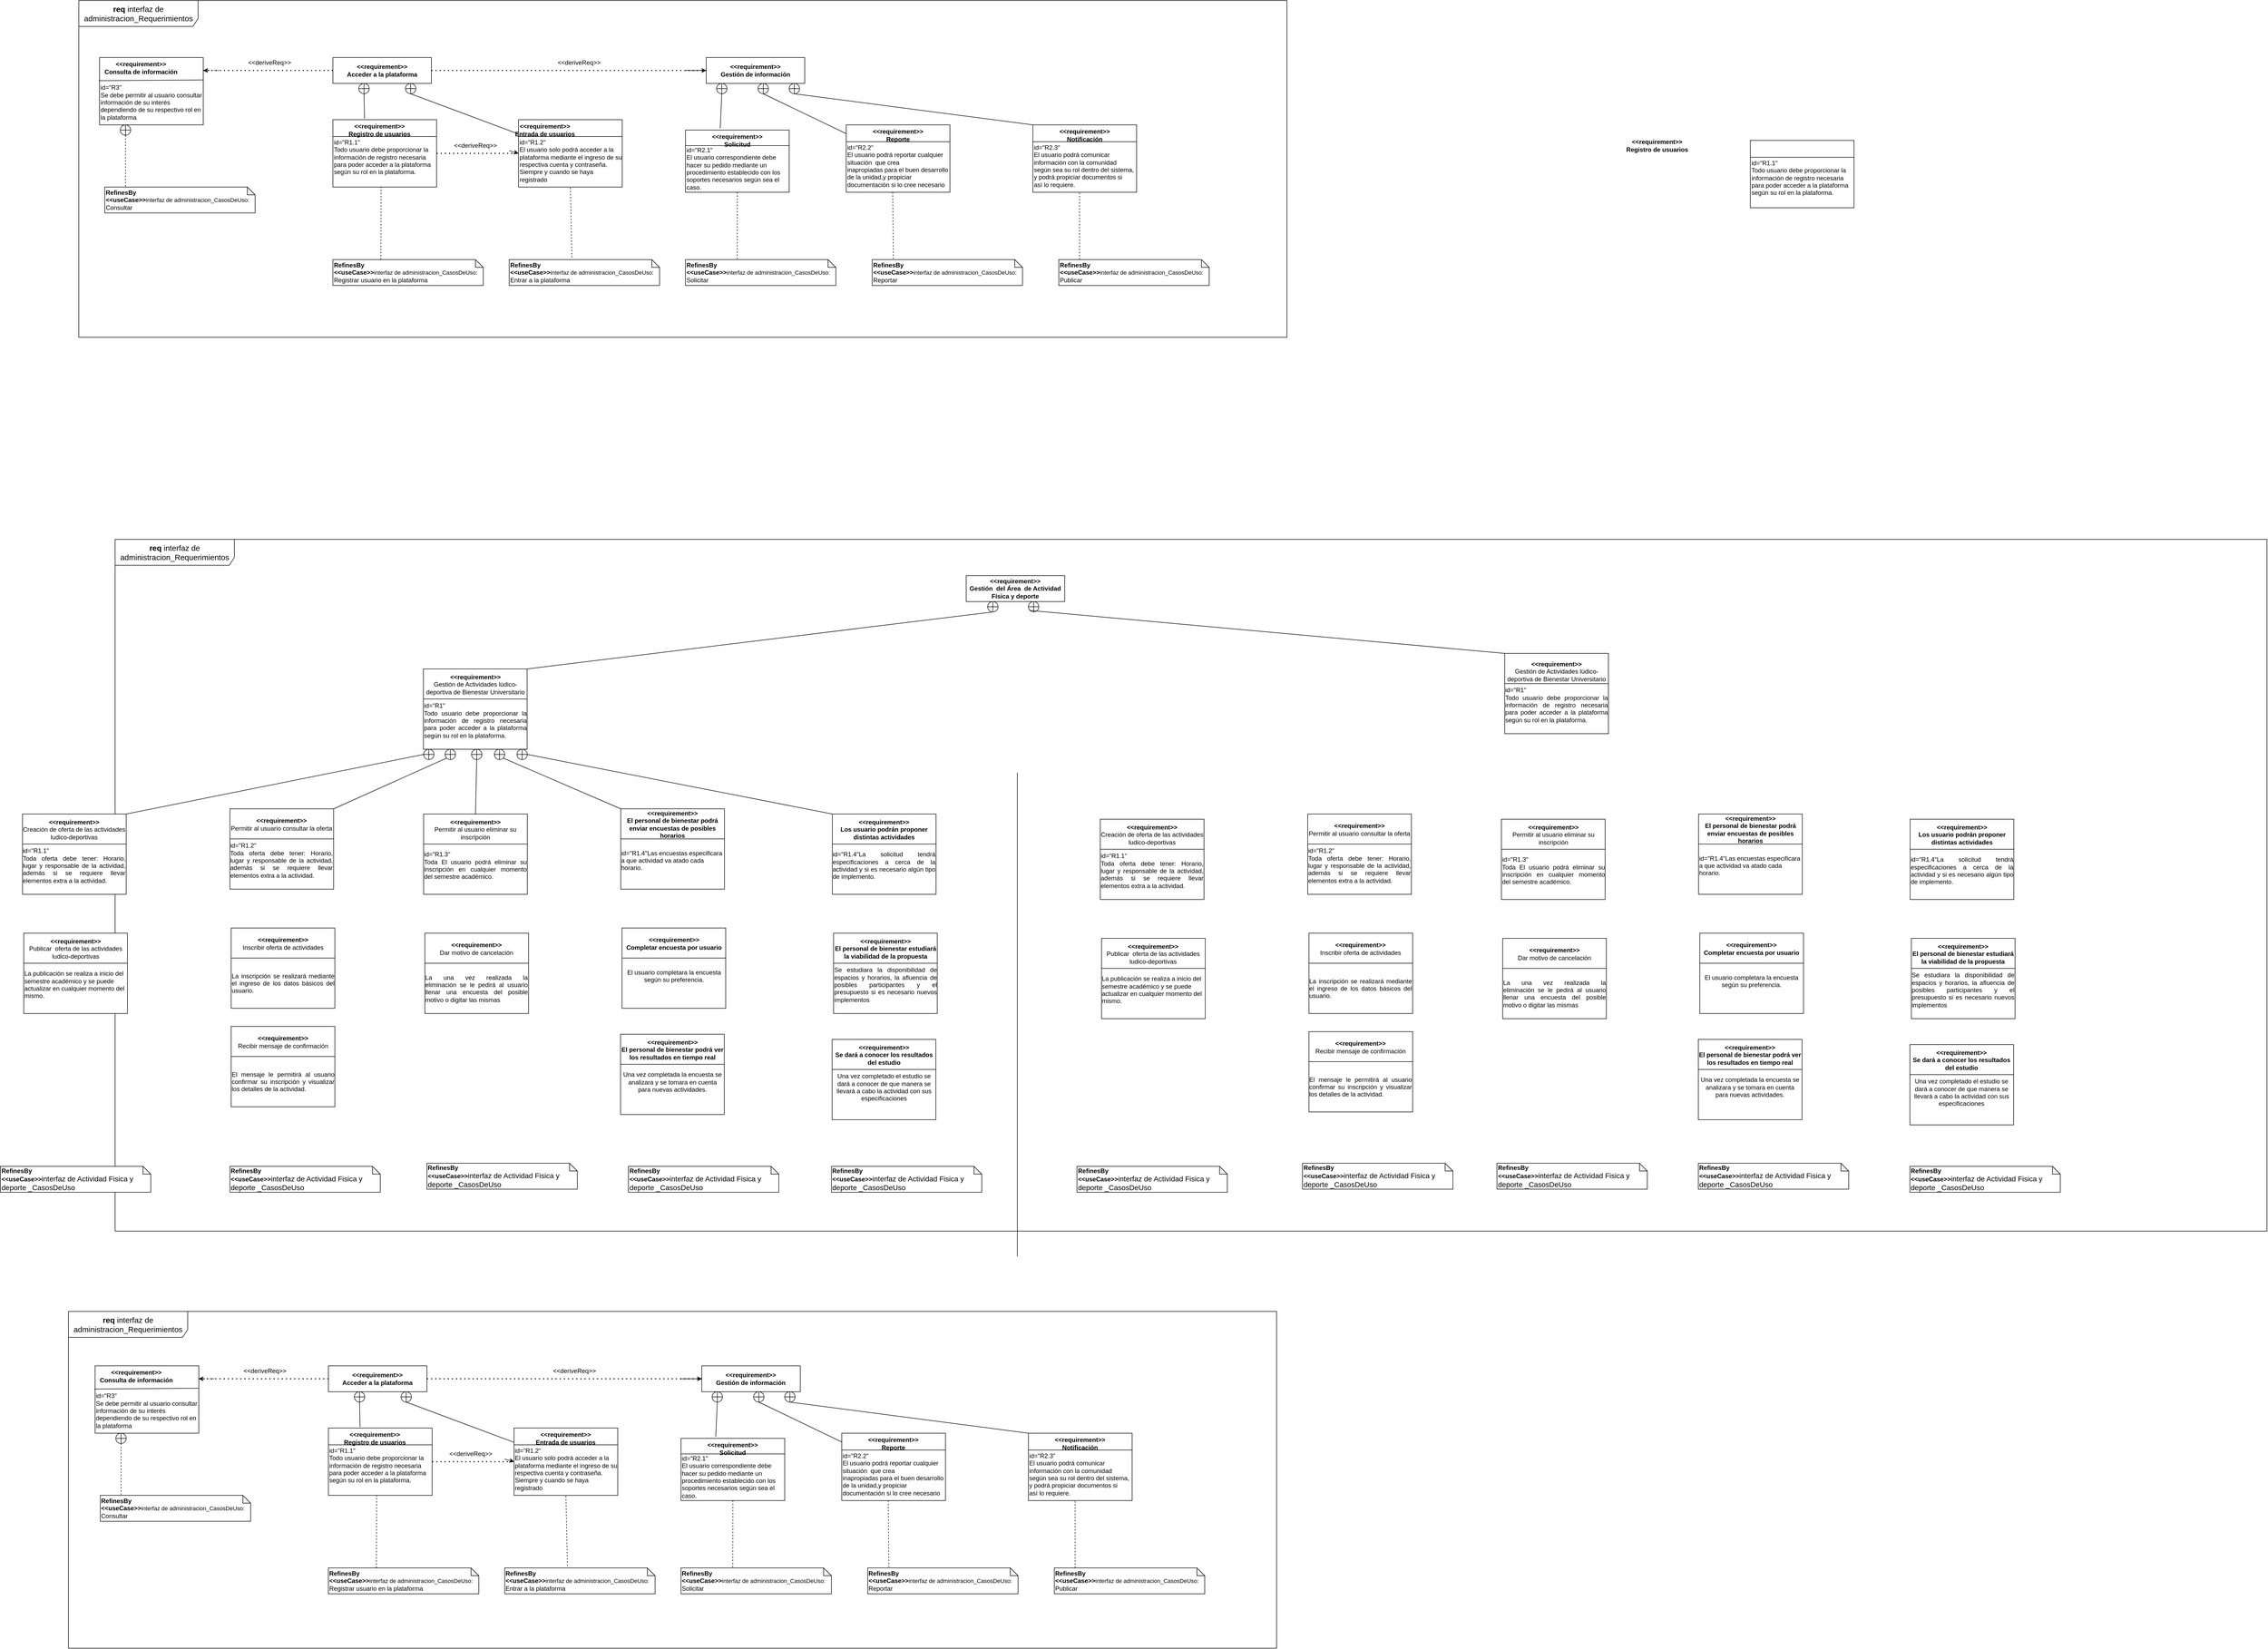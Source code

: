<mxfile version="15.8.8" type="github">
  <diagram id="AtlF3DiGu45CcL0kuLVt" name="Page-1">
    <mxGraphModel dx="2439" dy="1657" grid="1" gridSize="10" guides="1" tooltips="1" connect="1" arrows="1" fold="1" page="1" pageScale="1" pageWidth="827" pageHeight="1169" math="0" shadow="0">
      <root>
        <mxCell id="0" />
        <mxCell id="1" parent="0" />
        <mxCell id="lHE03YYVzTh4PFNWfRJk-226" value="&lt;font style=&quot;font-size: 15px&quot;&gt;&lt;b&gt;req&amp;nbsp;&lt;/b&gt;&lt;span style=&quot;text-align: left&quot;&gt;interfaz de administracion_Requerimientos&lt;/span&gt;&lt;/font&gt;" style="shape=umlFrame;whiteSpace=wrap;html=1;width=230;height=50;" parent="1" vertex="1">
          <mxGeometry x="-1060" y="590" width="4150" height="1335" as="geometry" />
        </mxCell>
        <mxCell id="lHE03YYVzTh4PFNWfRJk-69" value="&lt;br style=&quot;text-align: left&quot;&gt;&lt;span style=&quot;text-align: left&quot;&gt;&lt;br&gt;&lt;br&gt;&lt;/span&gt;&lt;div style=&quot;text-align: left&quot;&gt;id=&quot;R1&quot;&lt;/div&gt;&lt;span&gt;&lt;div style=&quot;text-align: justify&quot;&gt;&lt;span&gt;Todo usuario debe proporcionar la información de registro necesaria para poder acceder a la plataforma según su rol en la plataforma.&lt;/span&gt;&lt;/div&gt;&lt;/span&gt;" style="rounded=0;whiteSpace=wrap;html=1;" parent="1" vertex="1">
          <mxGeometry x="-465.4" y="840" width="200" height="155" as="geometry" />
        </mxCell>
        <mxCell id="lHE03YYVzTh4PFNWfRJk-55" value="&lt;font style=&quot;font-size: 15px&quot;&gt;&lt;b&gt;req&amp;nbsp;&lt;/b&gt;&lt;span style=&quot;text-align: left&quot;&gt;interfaz de administracion_Requerimientos&lt;/span&gt;&lt;/font&gt;" style="shape=umlFrame;whiteSpace=wrap;html=1;width=230;height=50;" parent="1" vertex="1">
          <mxGeometry x="-1150" y="2080" width="2330" height="650" as="geometry" />
        </mxCell>
        <mxCell id="bjxUz_0HNQe92oVdcdLu-1" value="&lt;font style=&quot;font-size: 15px&quot;&gt;&lt;b&gt;req&amp;nbsp;&lt;/b&gt;&lt;span style=&quot;text-align: left&quot;&gt;interfaz de administracion_Requerimientos&lt;/span&gt;&lt;/font&gt;" style="shape=umlFrame;whiteSpace=wrap;html=1;width=230;height=50;" parent="1" vertex="1">
          <mxGeometry x="-1130" y="-450" width="2330" height="650" as="geometry" />
        </mxCell>
        <mxCell id="bjxUz_0HNQe92oVdcdLu-3" value="&lt;br&gt;id=&quot;R1.1&quot;&lt;br&gt;Todo usuario debe proporcionar la información de registro necesaria para poder acceder a la plataforma según su rol en la plataforma." style="rounded=0;whiteSpace=wrap;html=1;align=left;" parent="1" vertex="1">
          <mxGeometry x="-640" y="-220" width="200" height="130" as="geometry" />
        </mxCell>
        <mxCell id="bjxUz_0HNQe92oVdcdLu-4" value="" style="endArrow=none;html=1;exitX=0;exitY=0.25;exitDx=0;exitDy=0;entryX=1;entryY=0.25;entryDx=0;entryDy=0;" parent="1" source="bjxUz_0HNQe92oVdcdLu-3" target="bjxUz_0HNQe92oVdcdLu-3" edge="1">
          <mxGeometry width="50" height="50" relative="1" as="geometry">
            <mxPoint x="-340" y="-40" as="sourcePoint" />
            <mxPoint x="-290" y="-90" as="targetPoint" />
          </mxGeometry>
        </mxCell>
        <mxCell id="bjxUz_0HNQe92oVdcdLu-6" value="&lt;span&gt;&lt;br&gt;&lt;br&gt;&lt;br&gt;&lt;br&gt;id=&quot;R1.2&quot;&lt;br&gt;El usuario solo podrá&amp;nbsp;acceder a la plataforma mediante el ingreso de su respectiva cuenta y contraseña.&lt;br&gt;Siempre y cuando se haya registrado&lt;br&gt;&lt;br&gt;&lt;br&gt;&lt;/span&gt;" style="rounded=0;whiteSpace=wrap;html=1;align=left;" parent="1" vertex="1">
          <mxGeometry x="-282" y="-220" width="200" height="130" as="geometry" />
        </mxCell>
        <mxCell id="bjxUz_0HNQe92oVdcdLu-7" value="" style="endArrow=none;html=1;exitX=0;exitY=0.25;exitDx=0;exitDy=0;entryX=1;entryY=0.25;entryDx=0;entryDy=0;" parent="1" source="bjxUz_0HNQe92oVdcdLu-6" target="bjxUz_0HNQe92oVdcdLu-6" edge="1">
          <mxGeometry width="50" height="50" relative="1" as="geometry">
            <mxPoint x="-47" y="-40" as="sourcePoint" />
            <mxPoint x="3" y="-90" as="targetPoint" />
          </mxGeometry>
        </mxCell>
        <mxCell id="bjxUz_0HNQe92oVdcdLu-8" value="&lt;b&gt;&amp;lt;&amp;lt;requirement&amp;gt;&amp;gt;&lt;/b&gt;&lt;b&gt;&lt;br&gt;Registro de usuarios&lt;/b&gt;" style="text;html=1;strokeColor=none;fillColor=none;align=center;verticalAlign=middle;whiteSpace=wrap;rounded=0;" parent="1" vertex="1">
          <mxGeometry x="-650" y="-220" width="200" height="40" as="geometry" />
        </mxCell>
        <mxCell id="bjxUz_0HNQe92oVdcdLu-9" value="&lt;b&gt;&amp;lt;&amp;lt;requirement&amp;gt;&amp;gt;&lt;/b&gt;&lt;b&gt;&lt;br&gt;Entrada de usuarios&lt;/b&gt;" style="text;html=1;strokeColor=none;fillColor=none;align=center;verticalAlign=middle;whiteSpace=wrap;rounded=0;" parent="1" vertex="1">
          <mxGeometry x="-380" y="-220" width="298" height="40" as="geometry" />
        </mxCell>
        <mxCell id="bjxUz_0HNQe92oVdcdLu-11" value="&lt;b&gt;&amp;lt;&amp;lt;requirement&amp;gt;&amp;gt;&lt;/b&gt;&lt;b&gt;&lt;br&gt;Acceder a la plataforma&lt;/b&gt;" style="rounded=0;whiteSpace=wrap;html=1;" parent="1" vertex="1">
          <mxGeometry x="-640" y="-340" width="190" height="50" as="geometry" />
        </mxCell>
        <mxCell id="bjxUz_0HNQe92oVdcdLu-12" value="" style="verticalLabelPosition=bottom;verticalAlign=top;html=1;shape=mxgraph.flowchart.summing_function;" parent="1" vertex="1">
          <mxGeometry x="-500" y="-290" width="20" height="20" as="geometry" />
        </mxCell>
        <mxCell id="bjxUz_0HNQe92oVdcdLu-13" value="" style="verticalLabelPosition=bottom;verticalAlign=top;html=1;shape=mxgraph.flowchart.summing_function;" parent="1" vertex="1">
          <mxGeometry x="-590" y="-290" width="20" height="20" as="geometry" />
        </mxCell>
        <mxCell id="bjxUz_0HNQe92oVdcdLu-14" value="" style="endArrow=none;html=1;exitX=0.5;exitY=1;exitDx=0;exitDy=0;exitPerimeter=0;entryX=0.355;entryY=-0.05;entryDx=0;entryDy=0;entryPerimeter=0;" parent="1" source="bjxUz_0HNQe92oVdcdLu-13" target="bjxUz_0HNQe92oVdcdLu-8" edge="1">
          <mxGeometry width="50" height="50" relative="1" as="geometry">
            <mxPoint x="-330" y="-190" as="sourcePoint" />
            <mxPoint x="-280" y="-240" as="targetPoint" />
          </mxGeometry>
        </mxCell>
        <mxCell id="bjxUz_0HNQe92oVdcdLu-15" value="" style="endArrow=none;html=1;exitX=0.5;exitY=1;exitDx=0;exitDy=0;exitPerimeter=0;" parent="1" source="bjxUz_0HNQe92oVdcdLu-12" target="bjxUz_0HNQe92oVdcdLu-6" edge="1">
          <mxGeometry width="50" height="50" relative="1" as="geometry">
            <mxPoint x="-330" y="-190" as="sourcePoint" />
            <mxPoint x="-280" y="-240" as="targetPoint" />
          </mxGeometry>
        </mxCell>
        <mxCell id="bjxUz_0HNQe92oVdcdLu-18" value="" style="endArrow=none;dashed=1;html=1;dashPattern=1 3;strokeWidth=2;exitX=1;exitY=0.5;exitDx=0;exitDy=0;entryX=0;entryY=0.5;entryDx=0;entryDy=0;" parent="1" source="bjxUz_0HNQe92oVdcdLu-3" target="bjxUz_0HNQe92oVdcdLu-6" edge="1">
          <mxGeometry width="50" height="50" relative="1" as="geometry">
            <mxPoint x="-330" y="-190" as="sourcePoint" />
            <mxPoint x="-280" y="-240" as="targetPoint" />
          </mxGeometry>
        </mxCell>
        <mxCell id="bjxUz_0HNQe92oVdcdLu-19" value="" style="endArrow=classic;html=1;entryX=0;entryY=0.5;entryDx=0;entryDy=0;" parent="1" target="bjxUz_0HNQe92oVdcdLu-6" edge="1">
          <mxGeometry width="50" height="50" relative="1" as="geometry">
            <mxPoint x="-300" y="-160" as="sourcePoint" />
            <mxPoint x="-280" y="-240" as="targetPoint" />
          </mxGeometry>
        </mxCell>
        <mxCell id="bjxUz_0HNQe92oVdcdLu-20" value="&amp;lt;&amp;lt;deriveReq&amp;gt;&amp;gt;" style="text;html=1;strokeColor=none;fillColor=none;align=center;verticalAlign=middle;whiteSpace=wrap;rounded=0;" parent="1" vertex="1">
          <mxGeometry x="-430" y="-180" width="130" height="20" as="geometry" />
        </mxCell>
        <mxCell id="bjxUz_0HNQe92oVdcdLu-21" value="&lt;b&gt;RefinesBy&lt;br&gt;&amp;lt;&amp;lt;useCase&amp;gt;&amp;gt;&lt;/b&gt;&lt;font style=&quot;font-size: 11px&quot;&gt;interfaz de administracion_CasosDeUso:&lt;br&gt;&lt;/font&gt;Registrar usuario en la plataforma" style="shape=note;whiteSpace=wrap;html=1;backgroundOutline=1;darkOpacity=0.05;size=15;align=left;" parent="1" vertex="1">
          <mxGeometry x="-640" y="50" width="290" height="50" as="geometry" />
        </mxCell>
        <mxCell id="bjxUz_0HNQe92oVdcdLu-23" value="" style="endArrow=none;dashed=1;html=1;exitX=0;exitY=0;exitDx=92.5;exitDy=0;exitPerimeter=0;entryX=0.465;entryY=1;entryDx=0;entryDy=0;entryPerimeter=0;" parent="1" source="bjxUz_0HNQe92oVdcdLu-21" target="bjxUz_0HNQe92oVdcdLu-3" edge="1">
          <mxGeometry width="50" height="50" relative="1" as="geometry">
            <mxPoint x="-330" y="-90" as="sourcePoint" />
            <mxPoint x="-280" y="-140" as="targetPoint" />
          </mxGeometry>
        </mxCell>
        <mxCell id="bjxUz_0HNQe92oVdcdLu-24" value="" style="endArrow=none;dashed=1;html=1;exitX=0.417;exitY=-0.08;exitDx=0;exitDy=0;exitPerimeter=0;entryX=0.5;entryY=1;entryDx=0;entryDy=0;" parent="1" source="bjxUz_0HNQe92oVdcdLu-25" target="bjxUz_0HNQe92oVdcdLu-6" edge="1">
          <mxGeometry width="50" height="50" relative="1" as="geometry">
            <mxPoint x="-180" y="-20" as="sourcePoint" />
            <mxPoint x="-280" y="-140" as="targetPoint" />
          </mxGeometry>
        </mxCell>
        <mxCell id="bjxUz_0HNQe92oVdcdLu-25" value="&lt;b&gt;RefinesBy&lt;br&gt;&amp;lt;&amp;lt;useCase&amp;gt;&amp;gt;&lt;/b&gt;&lt;font style=&quot;font-size: 11px&quot;&gt;interfaz de administracion_CasosDeUso:&lt;br&gt;&lt;/font&gt;Entrar a la plataforma" style="shape=note;whiteSpace=wrap;html=1;backgroundOutline=1;darkOpacity=0.05;size=15;align=left;" parent="1" vertex="1">
          <mxGeometry x="-300" y="50" width="290" height="50" as="geometry" />
        </mxCell>
        <mxCell id="bjxUz_0HNQe92oVdcdLu-27" value="&lt;br&gt;&lt;br&gt;id=&quot;R2.1&quot;&lt;br&gt;El usuario correspondiente debe hacer su pedido mediante un procedimiento establecido con los soportes necesarios según sea el caso." style="rounded=0;whiteSpace=wrap;html=1;align=left;" parent="1" vertex="1">
          <mxGeometry x="40" y="-200" width="200" height="120" as="geometry" />
        </mxCell>
        <mxCell id="bjxUz_0HNQe92oVdcdLu-28" value="" style="endArrow=none;html=1;exitX=0;exitY=0.25;exitDx=0;exitDy=0;entryX=1;entryY=0.25;entryDx=0;entryDy=0;" parent="1" source="bjxUz_0HNQe92oVdcdLu-27" target="bjxUz_0HNQe92oVdcdLu-27" edge="1">
          <mxGeometry width="50" height="50" relative="1" as="geometry">
            <mxPoint x="340" y="-20" as="sourcePoint" />
            <mxPoint x="390" y="-70" as="targetPoint" />
          </mxGeometry>
        </mxCell>
        <mxCell id="bjxUz_0HNQe92oVdcdLu-29" value="&lt;span&gt;&lt;br&gt;&lt;br&gt;id=&quot;R2.2&quot;&lt;br&gt;El usuario podrá&amp;nbsp;reportar cualquier situación&amp;nbsp;&amp;nbsp;que crea inapropiadas&amp;nbsp;para el buen desarrollo de la unidad,y propiciar documentación&amp;nbsp;si lo cree&amp;nbsp;necesario&lt;br&gt;&lt;/span&gt;" style="rounded=0;whiteSpace=wrap;html=1;align=left;" parent="1" vertex="1">
          <mxGeometry x="350" y="-210" width="200" height="130" as="geometry" />
        </mxCell>
        <mxCell id="bjxUz_0HNQe92oVdcdLu-30" value="" style="endArrow=none;html=1;exitX=0;exitY=0.25;exitDx=0;exitDy=0;entryX=1;entryY=0.25;entryDx=0;entryDy=0;" parent="1" source="bjxUz_0HNQe92oVdcdLu-29" target="bjxUz_0HNQe92oVdcdLu-29" edge="1">
          <mxGeometry width="50" height="50" relative="1" as="geometry">
            <mxPoint x="633" y="-20" as="sourcePoint" />
            <mxPoint x="683" y="-70" as="targetPoint" />
          </mxGeometry>
        </mxCell>
        <mxCell id="bjxUz_0HNQe92oVdcdLu-31" value="&lt;b&gt;&amp;lt;&amp;lt;requirement&amp;gt;&amp;gt;&lt;/b&gt;&lt;b&gt;&lt;br&gt;Solicitud&lt;/b&gt;" style="text;html=1;strokeColor=none;fillColor=none;align=center;verticalAlign=middle;whiteSpace=wrap;rounded=0;" parent="1" vertex="1">
          <mxGeometry x="40" y="-200" width="200" height="40" as="geometry" />
        </mxCell>
        <mxCell id="bjxUz_0HNQe92oVdcdLu-32" value="&lt;b&gt;&amp;lt;&amp;lt;requirement&amp;gt;&amp;gt;&lt;/b&gt;&lt;b&gt;&lt;br&gt;Reporte&lt;/b&gt;" style="text;html=1;strokeColor=none;fillColor=none;align=center;verticalAlign=middle;whiteSpace=wrap;rounded=0;" parent="1" vertex="1">
          <mxGeometry x="350" y="-210" width="200" height="40" as="geometry" />
        </mxCell>
        <mxCell id="bjxUz_0HNQe92oVdcdLu-33" value="&lt;b&gt;&amp;lt;&amp;lt;requirement&amp;gt;&amp;gt;&lt;/b&gt;&lt;b&gt;&lt;br&gt;Gestión de información&lt;/b&gt;" style="rounded=0;whiteSpace=wrap;html=1;" parent="1" vertex="1">
          <mxGeometry x="80" y="-340" width="190" height="50" as="geometry" />
        </mxCell>
        <mxCell id="bjxUz_0HNQe92oVdcdLu-34" value="" style="verticalLabelPosition=bottom;verticalAlign=top;html=1;shape=mxgraph.flowchart.summing_function;" parent="1" vertex="1">
          <mxGeometry x="180" y="-290" width="20" height="20" as="geometry" />
        </mxCell>
        <mxCell id="bjxUz_0HNQe92oVdcdLu-35" value="" style="verticalLabelPosition=bottom;verticalAlign=top;html=1;shape=mxgraph.flowchart.summing_function;" parent="1" vertex="1">
          <mxGeometry x="100" y="-290" width="20" height="20" as="geometry" />
        </mxCell>
        <mxCell id="bjxUz_0HNQe92oVdcdLu-36" value="" style="endArrow=none;html=1;exitX=0.5;exitY=1;exitDx=0;exitDy=0;exitPerimeter=0;entryX=0.335;entryY=-0.028;entryDx=0;entryDy=0;entryPerimeter=0;" parent="1" source="bjxUz_0HNQe92oVdcdLu-35" target="bjxUz_0HNQe92oVdcdLu-27" edge="1">
          <mxGeometry width="50" height="50" relative="1" as="geometry">
            <mxPoint x="390" y="-190" as="sourcePoint" />
            <mxPoint x="440" y="-240" as="targetPoint" />
          </mxGeometry>
        </mxCell>
        <mxCell id="bjxUz_0HNQe92oVdcdLu-37" value="" style="endArrow=none;html=1;exitX=0.5;exitY=1;exitDx=0;exitDy=0;exitPerimeter=0;" parent="1" source="bjxUz_0HNQe92oVdcdLu-34" target="bjxUz_0HNQe92oVdcdLu-29" edge="1">
          <mxGeometry width="50" height="50" relative="1" as="geometry">
            <mxPoint x="390" y="-190" as="sourcePoint" />
            <mxPoint x="440" y="-240" as="targetPoint" />
          </mxGeometry>
        </mxCell>
        <mxCell id="bjxUz_0HNQe92oVdcdLu-41" value="&amp;lt;&amp;lt;deriveReq&amp;gt;&amp;gt;" style="text;html=1;strokeColor=none;fillColor=none;align=center;verticalAlign=middle;whiteSpace=wrap;rounded=0;" parent="1" vertex="1">
          <mxGeometry x="-230" y="-340" width="130" height="20" as="geometry" />
        </mxCell>
        <mxCell id="bjxUz_0HNQe92oVdcdLu-42" value="" style="endArrow=none;dashed=1;html=1;dashPattern=1 3;strokeWidth=2;exitX=1;exitY=0.5;exitDx=0;exitDy=0;entryX=0;entryY=0.5;entryDx=0;entryDy=0;" parent="1" source="bjxUz_0HNQe92oVdcdLu-11" target="bjxUz_0HNQe92oVdcdLu-33" edge="1">
          <mxGeometry width="50" height="50" relative="1" as="geometry">
            <mxPoint y="-170" as="sourcePoint" />
            <mxPoint x="50" y="-220" as="targetPoint" />
          </mxGeometry>
        </mxCell>
        <mxCell id="bjxUz_0HNQe92oVdcdLu-43" value="" style="endArrow=classic;html=1;entryX=0;entryY=0.5;entryDx=0;entryDy=0;" parent="1" target="bjxUz_0HNQe92oVdcdLu-33" edge="1">
          <mxGeometry width="50" height="50" relative="1" as="geometry">
            <mxPoint x="40" y="-315" as="sourcePoint" />
            <mxPoint x="50" y="-220" as="targetPoint" />
          </mxGeometry>
        </mxCell>
        <mxCell id="bjxUz_0HNQe92oVdcdLu-44" value="&lt;span&gt;&lt;br&gt;&lt;br&gt;id=&quot;R2.3&quot;&lt;br&gt;El usuario podrá&amp;nbsp;comunicar información&amp;nbsp;con la comunidad según&amp;nbsp;sea su rol dentro del sistema, y podrá&amp;nbsp;propiciar documentos si así&amp;nbsp;lo requiere.&lt;br&gt;&lt;/span&gt;" style="rounded=0;whiteSpace=wrap;html=1;align=left;" parent="1" vertex="1">
          <mxGeometry x="710" y="-210" width="200" height="130" as="geometry" />
        </mxCell>
        <mxCell id="bjxUz_0HNQe92oVdcdLu-45" value="" style="endArrow=none;html=1;exitX=0;exitY=0.25;exitDx=0;exitDy=0;entryX=1;entryY=0.25;entryDx=0;entryDy=0;" parent="1" source="bjxUz_0HNQe92oVdcdLu-44" target="bjxUz_0HNQe92oVdcdLu-44" edge="1">
          <mxGeometry width="50" height="50" relative="1" as="geometry">
            <mxPoint x="983" y="-20" as="sourcePoint" />
            <mxPoint x="1033" y="-70" as="targetPoint" />
          </mxGeometry>
        </mxCell>
        <mxCell id="bjxUz_0HNQe92oVdcdLu-46" value="&lt;b&gt;&amp;lt;&amp;lt;requirement&amp;gt;&amp;gt;&lt;/b&gt;&lt;b&gt;&lt;br&gt;Notificación&lt;/b&gt;" style="text;html=1;strokeColor=none;fillColor=none;align=center;verticalAlign=middle;whiteSpace=wrap;rounded=0;" parent="1" vertex="1">
          <mxGeometry x="710" y="-210" width="200" height="40" as="geometry" />
        </mxCell>
        <mxCell id="bjxUz_0HNQe92oVdcdLu-48" value="" style="verticalLabelPosition=bottom;verticalAlign=top;html=1;shape=mxgraph.flowchart.summing_function;" parent="1" vertex="1">
          <mxGeometry x="240" y="-290" width="20" height="20" as="geometry" />
        </mxCell>
        <mxCell id="bjxUz_0HNQe92oVdcdLu-49" value="" style="endArrow=none;html=1;exitX=0.5;exitY=1;exitDx=0;exitDy=0;exitPerimeter=0;entryX=0;entryY=0;entryDx=0;entryDy=0;" parent="1" source="bjxUz_0HNQe92oVdcdLu-48" target="bjxUz_0HNQe92oVdcdLu-46" edge="1">
          <mxGeometry width="50" height="50" relative="1" as="geometry">
            <mxPoint x="90" y="-170" as="sourcePoint" />
            <mxPoint x="140" y="-220" as="targetPoint" />
          </mxGeometry>
        </mxCell>
        <mxCell id="bjxUz_0HNQe92oVdcdLu-50" value="&lt;b&gt;RefinesBy&lt;br&gt;&amp;lt;&amp;lt;useCase&amp;gt;&amp;gt;&lt;/b&gt;&lt;font style=&quot;font-size: 11px&quot;&gt;interfaz de administracion_CasosDeUso:&lt;br&gt;&lt;/font&gt;Solicitar" style="shape=note;whiteSpace=wrap;html=1;backgroundOutline=1;darkOpacity=0.05;size=15;align=left;" parent="1" vertex="1">
          <mxGeometry x="40" y="50" width="290" height="50" as="geometry" />
        </mxCell>
        <mxCell id="bjxUz_0HNQe92oVdcdLu-51" value="&lt;b&gt;RefinesBy&lt;br&gt;&amp;lt;&amp;lt;useCase&amp;gt;&amp;gt;&lt;/b&gt;&lt;font style=&quot;font-size: 11px&quot;&gt;interfaz de administracion_CasosDeUso:&lt;br&gt;&lt;/font&gt;Reportar" style="shape=note;whiteSpace=wrap;html=1;backgroundOutline=1;darkOpacity=0.05;size=15;align=left;" parent="1" vertex="1">
          <mxGeometry x="400" y="50" width="290" height="50" as="geometry" />
        </mxCell>
        <mxCell id="bjxUz_0HNQe92oVdcdLu-52" value="&lt;b&gt;RefinesBy&lt;br&gt;&amp;lt;&amp;lt;useCase&amp;gt;&amp;gt;&lt;/b&gt;&lt;font style=&quot;font-size: 11px&quot;&gt;interfaz de administracion_CasosDeUso:&lt;br&gt;&lt;/font&gt;Publicar" style="shape=note;whiteSpace=wrap;html=1;backgroundOutline=1;darkOpacity=0.05;size=15;align=left;" parent="1" vertex="1">
          <mxGeometry x="760" y="50" width="290" height="50" as="geometry" />
        </mxCell>
        <mxCell id="bjxUz_0HNQe92oVdcdLu-53" value="" style="endArrow=none;dashed=1;html=1;entryX=0.344;entryY=0.027;entryDx=0;entryDy=0;entryPerimeter=0;exitX=0.5;exitY=1;exitDx=0;exitDy=0;" parent="1" source="bjxUz_0HNQe92oVdcdLu-27" target="bjxUz_0HNQe92oVdcdLu-50" edge="1">
          <mxGeometry width="50" height="50" relative="1" as="geometry">
            <mxPoint x="430" y="-40" as="sourcePoint" />
            <mxPoint x="138" y="60" as="targetPoint" />
          </mxGeometry>
        </mxCell>
        <mxCell id="bjxUz_0HNQe92oVdcdLu-54" value="" style="endArrow=none;dashed=1;html=1;exitX=0.448;exitY=1;exitDx=0;exitDy=0;exitPerimeter=0;entryX=0.141;entryY=-0.027;entryDx=0;entryDy=0;entryPerimeter=0;" parent="1" source="bjxUz_0HNQe92oVdcdLu-29" target="bjxUz_0HNQe92oVdcdLu-51" edge="1">
          <mxGeometry width="50" height="50" relative="1" as="geometry">
            <mxPoint x="430" y="-40" as="sourcePoint" />
            <mxPoint x="480" y="-90" as="targetPoint" />
          </mxGeometry>
        </mxCell>
        <mxCell id="bjxUz_0HNQe92oVdcdLu-55" value="" style="endArrow=none;dashed=1;html=1;entryX=0.138;entryY=0;entryDx=0;entryDy=0;entryPerimeter=0;" parent="1" target="bjxUz_0HNQe92oVdcdLu-52" edge="1">
          <mxGeometry width="50" height="50" relative="1" as="geometry">
            <mxPoint x="800" y="-79" as="sourcePoint" />
            <mxPoint x="610" y="-140" as="targetPoint" />
          </mxGeometry>
        </mxCell>
        <mxCell id="bjxUz_0HNQe92oVdcdLu-58" value="" style="endArrow=none;dashed=1;html=1;dashPattern=1 3;strokeWidth=2;exitX=0;exitY=0.5;exitDx=0;exitDy=0;" parent="1" source="bjxUz_0HNQe92oVdcdLu-11" edge="1">
          <mxGeometry width="50" height="50" relative="1" as="geometry">
            <mxPoint x="-440" y="-305" as="sourcePoint" />
            <mxPoint x="-890" y="-315" as="targetPoint" />
          </mxGeometry>
        </mxCell>
        <mxCell id="bjxUz_0HNQe92oVdcdLu-59" value="&amp;lt;&amp;lt;deriveReq&amp;gt;&amp;gt;" style="text;html=1;strokeColor=none;fillColor=none;align=center;verticalAlign=middle;whiteSpace=wrap;rounded=0;" parent="1" vertex="1">
          <mxGeometry x="-827" y="-340" width="130" height="20" as="geometry" />
        </mxCell>
        <mxCell id="bjxUz_0HNQe92oVdcdLu-60" value="" style="endArrow=classic;html=1;entryX=1;entryY=0.5;entryDx=0;entryDy=0;dashed=1;" parent="1" edge="1">
          <mxGeometry width="50" height="50" relative="1" as="geometry">
            <mxPoint x="-860" y="-315" as="sourcePoint" />
            <mxPoint x="-890" y="-315" as="targetPoint" />
          </mxGeometry>
        </mxCell>
        <mxCell id="bjxUz_0HNQe92oVdcdLu-61" value="&lt;br&gt;&lt;br&gt;&lt;br&gt;id=&quot;R3&quot;&lt;br&gt;Se debe permitir al usuario consultar información de su interés dependiendo de su respectivo rol en la plataforma" style="rounded=0;whiteSpace=wrap;html=1;align=left;" parent="1" vertex="1">
          <mxGeometry x="-1090" y="-340" width="200" height="130" as="geometry" />
        </mxCell>
        <mxCell id="bjxUz_0HNQe92oVdcdLu-63" value="" style="endArrow=none;html=1;exitX=-0.007;exitY=0.344;exitDx=0;exitDy=0;exitPerimeter=0;entryX=1;entryY=0.333;entryDx=0;entryDy=0;entryPerimeter=0;" parent="1" source="bjxUz_0HNQe92oVdcdLu-61" target="bjxUz_0HNQe92oVdcdLu-61" edge="1">
          <mxGeometry width="50" height="50" relative="1" as="geometry">
            <mxPoint x="-630" y="-220" as="sourcePoint" />
            <mxPoint x="-900" y="-301" as="targetPoint" />
          </mxGeometry>
        </mxCell>
        <mxCell id="bjxUz_0HNQe92oVdcdLu-64" value="&lt;b&gt;&amp;lt;&amp;lt;requirement&amp;gt;&amp;gt;&lt;br&gt;Consulta de información&lt;/b&gt;" style="text;html=1;strokeColor=none;fillColor=none;align=center;verticalAlign=middle;whiteSpace=wrap;rounded=0;" parent="1" vertex="1">
          <mxGeometry x="-1090" y="-330" width="160" height="20" as="geometry" />
        </mxCell>
        <mxCell id="bjxUz_0HNQe92oVdcdLu-65" value="&lt;b&gt;RefinesBy&lt;br&gt;&amp;lt;&amp;lt;useCase&amp;gt;&amp;gt;&lt;/b&gt;&lt;font style=&quot;font-size: 11px&quot;&gt;interfaz de administracion_CasosDeUso:&lt;br&gt;&lt;/font&gt;Consultar" style="shape=note;whiteSpace=wrap;html=1;backgroundOutline=1;darkOpacity=0.05;size=15;align=left;" parent="1" vertex="1">
          <mxGeometry x="-1080" y="-90" width="290" height="50" as="geometry" />
        </mxCell>
        <mxCell id="bjxUz_0HNQe92oVdcdLu-66" value="" style="endArrow=none;dashed=1;html=1;exitX=0.5;exitY=1;exitDx=0;exitDy=0;entryX=0.138;entryY=0.013;entryDx=0;entryDy=0;entryPerimeter=0;exitPerimeter=0;" parent="1" source="bjxUz_0HNQe92oVdcdLu-68" target="bjxUz_0HNQe92oVdcdLu-65" edge="1">
          <mxGeometry width="50" height="50" relative="1" as="geometry">
            <mxPoint x="-680" y="-120" as="sourcePoint" />
            <mxPoint x="-630" y="-170" as="targetPoint" />
          </mxGeometry>
        </mxCell>
        <mxCell id="bjxUz_0HNQe92oVdcdLu-68" value="" style="verticalLabelPosition=bottom;verticalAlign=top;html=1;shape=mxgraph.flowchart.summing_function;" parent="1" vertex="1">
          <mxGeometry x="-1050" y="-210" width="20" height="20" as="geometry" />
        </mxCell>
        <mxCell id="bjxUz_0HNQe92oVdcdLu-69" value="" style="endArrow=none;dashed=1;html=1;exitX=0.25;exitY=1;exitDx=0;exitDy=0;entryX=0.138;entryY=0.013;entryDx=0;entryDy=0;entryPerimeter=0;" parent="1" source="bjxUz_0HNQe92oVdcdLu-61" target="bjxUz_0HNQe92oVdcdLu-68" edge="1">
          <mxGeometry width="50" height="50" relative="1" as="geometry">
            <mxPoint x="-1040" y="-210" as="sourcePoint" />
            <mxPoint x="-1039.98" y="-89.35" as="targetPoint" />
          </mxGeometry>
        </mxCell>
        <mxCell id="lHE03YYVzTh4PFNWfRJk-2" value="&lt;br&gt;id=&quot;R1.1&quot;&lt;br&gt;Todo usuario debe proporcionar la información de registro necesaria para poder acceder a la plataforma según su rol en la plataforma." style="rounded=0;whiteSpace=wrap;html=1;align=left;" parent="1" vertex="1">
          <mxGeometry x="-648.6" y="2305" width="200" height="130" as="geometry" />
        </mxCell>
        <mxCell id="lHE03YYVzTh4PFNWfRJk-3" value="" style="endArrow=none;html=1;exitX=0;exitY=0.25;exitDx=0;exitDy=0;entryX=1;entryY=0.25;entryDx=0;entryDy=0;" parent="1" source="lHE03YYVzTh4PFNWfRJk-2" target="lHE03YYVzTh4PFNWfRJk-2" edge="1">
          <mxGeometry width="50" height="50" relative="1" as="geometry">
            <mxPoint x="-348.6" y="2485" as="sourcePoint" />
            <mxPoint x="-298.6" y="2435" as="targetPoint" />
          </mxGeometry>
        </mxCell>
        <mxCell id="lHE03YYVzTh4PFNWfRJk-4" value="&lt;span&gt;&lt;br&gt;&lt;br&gt;&lt;br&gt;&lt;br&gt;id=&quot;R1.2&quot;&lt;br&gt;El usuario solo podrá&amp;nbsp;acceder a la plataforma mediante el ingreso de su respectiva cuenta y contraseña.&lt;br&gt;Siempre y cuando se haya registrado&lt;br&gt;&lt;br&gt;&lt;br&gt;&lt;/span&gt;" style="rounded=0;whiteSpace=wrap;html=1;align=left;" parent="1" vertex="1">
          <mxGeometry x="-290.6" y="2305" width="200" height="130" as="geometry" />
        </mxCell>
        <mxCell id="lHE03YYVzTh4PFNWfRJk-5" value="" style="endArrow=none;html=1;exitX=0;exitY=0.25;exitDx=0;exitDy=0;entryX=1;entryY=0.25;entryDx=0;entryDy=0;" parent="1" source="lHE03YYVzTh4PFNWfRJk-4" target="lHE03YYVzTh4PFNWfRJk-4" edge="1">
          <mxGeometry width="50" height="50" relative="1" as="geometry">
            <mxPoint x="-55.6" y="2485" as="sourcePoint" />
            <mxPoint x="-5.6" y="2435" as="targetPoint" />
          </mxGeometry>
        </mxCell>
        <mxCell id="lHE03YYVzTh4PFNWfRJk-6" value="&lt;b&gt;&amp;lt;&amp;lt;requirement&amp;gt;&amp;gt;&lt;/b&gt;&lt;b&gt;&lt;br&gt;Registro de usuarios&lt;/b&gt;" style="text;html=1;strokeColor=none;fillColor=none;align=center;verticalAlign=middle;whiteSpace=wrap;rounded=0;" parent="1" vertex="1">
          <mxGeometry x="-658.6" y="2305" width="200" height="40" as="geometry" />
        </mxCell>
        <mxCell id="lHE03YYVzTh4PFNWfRJk-7" value="&lt;b&gt;&amp;lt;&amp;lt;requirement&amp;gt;&amp;gt;&lt;/b&gt;&lt;b&gt;&lt;br&gt;Entrada de usuarios&lt;/b&gt;" style="text;html=1;strokeColor=none;fillColor=none;align=center;verticalAlign=middle;whiteSpace=wrap;rounded=0;" parent="1" vertex="1">
          <mxGeometry x="-290.6" y="2305" width="200" height="40" as="geometry" />
        </mxCell>
        <mxCell id="lHE03YYVzTh4PFNWfRJk-8" value="&lt;b&gt;&amp;lt;&amp;lt;requirement&amp;gt;&amp;gt;&lt;/b&gt;&lt;b&gt;&lt;br&gt;Acceder a la plataforma&lt;/b&gt;" style="rounded=0;whiteSpace=wrap;html=1;" parent="1" vertex="1">
          <mxGeometry x="-648.6" y="2185" width="190" height="50" as="geometry" />
        </mxCell>
        <mxCell id="lHE03YYVzTh4PFNWfRJk-9" value="" style="verticalLabelPosition=bottom;verticalAlign=top;html=1;shape=mxgraph.flowchart.summing_function;" parent="1" vertex="1">
          <mxGeometry x="-508.6" y="2235" width="20" height="20" as="geometry" />
        </mxCell>
        <mxCell id="lHE03YYVzTh4PFNWfRJk-10" value="" style="verticalLabelPosition=bottom;verticalAlign=top;html=1;shape=mxgraph.flowchart.summing_function;" parent="1" vertex="1">
          <mxGeometry x="-598.6" y="2235" width="20" height="20" as="geometry" />
        </mxCell>
        <mxCell id="lHE03YYVzTh4PFNWfRJk-11" value="" style="endArrow=none;html=1;exitX=0.5;exitY=1;exitDx=0;exitDy=0;exitPerimeter=0;entryX=0.355;entryY=-0.05;entryDx=0;entryDy=0;entryPerimeter=0;" parent="1" source="lHE03YYVzTh4PFNWfRJk-10" target="lHE03YYVzTh4PFNWfRJk-6" edge="1">
          <mxGeometry width="50" height="50" relative="1" as="geometry">
            <mxPoint x="-338.6" y="2335" as="sourcePoint" />
            <mxPoint x="-288.6" y="2285" as="targetPoint" />
          </mxGeometry>
        </mxCell>
        <mxCell id="lHE03YYVzTh4PFNWfRJk-12" value="" style="endArrow=none;html=1;exitX=0.5;exitY=1;exitDx=0;exitDy=0;exitPerimeter=0;" parent="1" source="lHE03YYVzTh4PFNWfRJk-9" target="lHE03YYVzTh4PFNWfRJk-4" edge="1">
          <mxGeometry width="50" height="50" relative="1" as="geometry">
            <mxPoint x="-338.6" y="2335" as="sourcePoint" />
            <mxPoint x="-288.6" y="2285" as="targetPoint" />
          </mxGeometry>
        </mxCell>
        <mxCell id="lHE03YYVzTh4PFNWfRJk-13" value="" style="endArrow=none;dashed=1;html=1;dashPattern=1 3;strokeWidth=2;exitX=1;exitY=0.5;exitDx=0;exitDy=0;entryX=0;entryY=0.5;entryDx=0;entryDy=0;" parent="1" source="lHE03YYVzTh4PFNWfRJk-2" target="lHE03YYVzTh4PFNWfRJk-4" edge="1">
          <mxGeometry width="50" height="50" relative="1" as="geometry">
            <mxPoint x="-338.6" y="2335" as="sourcePoint" />
            <mxPoint x="-288.6" y="2285" as="targetPoint" />
          </mxGeometry>
        </mxCell>
        <mxCell id="lHE03YYVzTh4PFNWfRJk-14" value="" style="endArrow=classic;html=1;entryX=0;entryY=0.5;entryDx=0;entryDy=0;" parent="1" target="lHE03YYVzTh4PFNWfRJk-4" edge="1">
          <mxGeometry width="50" height="50" relative="1" as="geometry">
            <mxPoint x="-308.6" y="2365" as="sourcePoint" />
            <mxPoint x="-288.6" y="2285" as="targetPoint" />
          </mxGeometry>
        </mxCell>
        <mxCell id="lHE03YYVzTh4PFNWfRJk-15" value="&amp;lt;&amp;lt;deriveReq&amp;gt;&amp;gt;" style="text;html=1;strokeColor=none;fillColor=none;align=center;verticalAlign=middle;whiteSpace=wrap;rounded=0;" parent="1" vertex="1">
          <mxGeometry x="-438.6" y="2345" width="130" height="20" as="geometry" />
        </mxCell>
        <mxCell id="lHE03YYVzTh4PFNWfRJk-16" value="&lt;b&gt;RefinesBy&lt;br&gt;&amp;lt;&amp;lt;useCase&amp;gt;&amp;gt;&lt;/b&gt;&lt;font style=&quot;font-size: 11px&quot;&gt;interfaz de administracion_CasosDeUso:&lt;br&gt;&lt;/font&gt;Registrar usuario en la plataforma" style="shape=note;whiteSpace=wrap;html=1;backgroundOutline=1;darkOpacity=0.05;size=15;align=left;" parent="1" vertex="1">
          <mxGeometry x="-648.6" y="2575" width="290" height="50" as="geometry" />
        </mxCell>
        <mxCell id="lHE03YYVzTh4PFNWfRJk-17" value="" style="endArrow=none;dashed=1;html=1;exitX=0;exitY=0;exitDx=92.5;exitDy=0;exitPerimeter=0;entryX=0.465;entryY=1;entryDx=0;entryDy=0;entryPerimeter=0;" parent="1" source="lHE03YYVzTh4PFNWfRJk-16" target="lHE03YYVzTh4PFNWfRJk-2" edge="1">
          <mxGeometry width="50" height="50" relative="1" as="geometry">
            <mxPoint x="-338.6" y="2435" as="sourcePoint" />
            <mxPoint x="-288.6" y="2385" as="targetPoint" />
          </mxGeometry>
        </mxCell>
        <mxCell id="lHE03YYVzTh4PFNWfRJk-18" value="" style="endArrow=none;dashed=1;html=1;exitX=0.417;exitY=-0.08;exitDx=0;exitDy=0;exitPerimeter=0;entryX=0.5;entryY=1;entryDx=0;entryDy=0;" parent="1" source="lHE03YYVzTh4PFNWfRJk-19" target="lHE03YYVzTh4PFNWfRJk-4" edge="1">
          <mxGeometry width="50" height="50" relative="1" as="geometry">
            <mxPoint x="-188.6" y="2505" as="sourcePoint" />
            <mxPoint x="-288.6" y="2385" as="targetPoint" />
          </mxGeometry>
        </mxCell>
        <mxCell id="lHE03YYVzTh4PFNWfRJk-19" value="&lt;b&gt;RefinesBy&lt;br&gt;&amp;lt;&amp;lt;useCase&amp;gt;&amp;gt;&lt;/b&gt;&lt;font style=&quot;font-size: 11px&quot;&gt;interfaz de administracion_CasosDeUso:&lt;br&gt;&lt;/font&gt;Entrar a la plataforma" style="shape=note;whiteSpace=wrap;html=1;backgroundOutline=1;darkOpacity=0.05;size=15;align=left;" parent="1" vertex="1">
          <mxGeometry x="-308.6" y="2575" width="290" height="50" as="geometry" />
        </mxCell>
        <mxCell id="lHE03YYVzTh4PFNWfRJk-20" value="&lt;br&gt;&lt;br&gt;id=&quot;R2.1&quot;&lt;br&gt;El usuario correspondiente debe hacer su pedido mediante un procedimiento establecido con los soportes necesarios según sea el caso." style="rounded=0;whiteSpace=wrap;html=1;align=left;" parent="1" vertex="1">
          <mxGeometry x="31.4" y="2325" width="200" height="120" as="geometry" />
        </mxCell>
        <mxCell id="lHE03YYVzTh4PFNWfRJk-21" value="" style="endArrow=none;html=1;exitX=0;exitY=0.25;exitDx=0;exitDy=0;entryX=1;entryY=0.25;entryDx=0;entryDy=0;" parent="1" source="lHE03YYVzTh4PFNWfRJk-20" target="lHE03YYVzTh4PFNWfRJk-20" edge="1">
          <mxGeometry width="50" height="50" relative="1" as="geometry">
            <mxPoint x="331.4" y="2505" as="sourcePoint" />
            <mxPoint x="381.4" y="2455" as="targetPoint" />
          </mxGeometry>
        </mxCell>
        <mxCell id="lHE03YYVzTh4PFNWfRJk-22" value="&lt;span&gt;&lt;br&gt;&lt;br&gt;id=&quot;R2.2&quot;&lt;br&gt;El usuario podrá&amp;nbsp;reportar cualquier situación&amp;nbsp;&amp;nbsp;que crea inapropiadas&amp;nbsp;para el buen desarrollo de la unidad,y propiciar documentación&amp;nbsp;si lo cree&amp;nbsp;necesario&lt;br&gt;&lt;/span&gt;" style="rounded=0;whiteSpace=wrap;html=1;align=left;" parent="1" vertex="1">
          <mxGeometry x="341.4" y="2315" width="200" height="130" as="geometry" />
        </mxCell>
        <mxCell id="lHE03YYVzTh4PFNWfRJk-23" value="" style="endArrow=none;html=1;exitX=0;exitY=0.25;exitDx=0;exitDy=0;entryX=1;entryY=0.25;entryDx=0;entryDy=0;" parent="1" source="lHE03YYVzTh4PFNWfRJk-22" target="lHE03YYVzTh4PFNWfRJk-22" edge="1">
          <mxGeometry width="50" height="50" relative="1" as="geometry">
            <mxPoint x="624.4" y="2505" as="sourcePoint" />
            <mxPoint x="674.4" y="2455" as="targetPoint" />
          </mxGeometry>
        </mxCell>
        <mxCell id="lHE03YYVzTh4PFNWfRJk-24" value="&lt;b&gt;&amp;lt;&amp;lt;requirement&amp;gt;&amp;gt;&lt;/b&gt;&lt;b&gt;&lt;br&gt;Solicitud&lt;/b&gt;" style="text;html=1;strokeColor=none;fillColor=none;align=center;verticalAlign=middle;whiteSpace=wrap;rounded=0;" parent="1" vertex="1">
          <mxGeometry x="31.4" y="2325" width="200" height="40" as="geometry" />
        </mxCell>
        <mxCell id="lHE03YYVzTh4PFNWfRJk-25" value="&lt;b&gt;&amp;lt;&amp;lt;requirement&amp;gt;&amp;gt;&lt;/b&gt;&lt;b&gt;&lt;br&gt;Reporte&lt;/b&gt;" style="text;html=1;strokeColor=none;fillColor=none;align=center;verticalAlign=middle;whiteSpace=wrap;rounded=0;" parent="1" vertex="1">
          <mxGeometry x="341.4" y="2315" width="200" height="40" as="geometry" />
        </mxCell>
        <mxCell id="lHE03YYVzTh4PFNWfRJk-26" value="&lt;b&gt;&amp;lt;&amp;lt;requirement&amp;gt;&amp;gt;&lt;/b&gt;&lt;b&gt;&lt;br&gt;Gestión de información&lt;/b&gt;" style="rounded=0;whiteSpace=wrap;html=1;" parent="1" vertex="1">
          <mxGeometry x="71.4" y="2185" width="190" height="50" as="geometry" />
        </mxCell>
        <mxCell id="lHE03YYVzTh4PFNWfRJk-27" value="" style="verticalLabelPosition=bottom;verticalAlign=top;html=1;shape=mxgraph.flowchart.summing_function;" parent="1" vertex="1">
          <mxGeometry x="171.4" y="2235" width="20" height="20" as="geometry" />
        </mxCell>
        <mxCell id="lHE03YYVzTh4PFNWfRJk-28" value="" style="verticalLabelPosition=bottom;verticalAlign=top;html=1;shape=mxgraph.flowchart.summing_function;" parent="1" vertex="1">
          <mxGeometry x="91.4" y="2235" width="20" height="20" as="geometry" />
        </mxCell>
        <mxCell id="lHE03YYVzTh4PFNWfRJk-29" value="" style="endArrow=none;html=1;exitX=0.5;exitY=1;exitDx=0;exitDy=0;exitPerimeter=0;entryX=0.335;entryY=-0.028;entryDx=0;entryDy=0;entryPerimeter=0;" parent="1" source="lHE03YYVzTh4PFNWfRJk-28" target="lHE03YYVzTh4PFNWfRJk-20" edge="1">
          <mxGeometry width="50" height="50" relative="1" as="geometry">
            <mxPoint x="381.4" y="2335" as="sourcePoint" />
            <mxPoint x="431.4" y="2285" as="targetPoint" />
          </mxGeometry>
        </mxCell>
        <mxCell id="lHE03YYVzTh4PFNWfRJk-30" value="" style="endArrow=none;html=1;exitX=0.5;exitY=1;exitDx=0;exitDy=0;exitPerimeter=0;" parent="1" source="lHE03YYVzTh4PFNWfRJk-27" target="lHE03YYVzTh4PFNWfRJk-22" edge="1">
          <mxGeometry width="50" height="50" relative="1" as="geometry">
            <mxPoint x="381.4" y="2335" as="sourcePoint" />
            <mxPoint x="431.4" y="2285" as="targetPoint" />
          </mxGeometry>
        </mxCell>
        <mxCell id="lHE03YYVzTh4PFNWfRJk-31" value="&amp;lt;&amp;lt;deriveReq&amp;gt;&amp;gt;" style="text;html=1;strokeColor=none;fillColor=none;align=center;verticalAlign=middle;whiteSpace=wrap;rounded=0;" parent="1" vertex="1">
          <mxGeometry x="-238.6" y="2185" width="130" height="20" as="geometry" />
        </mxCell>
        <mxCell id="lHE03YYVzTh4PFNWfRJk-32" value="" style="endArrow=none;dashed=1;html=1;dashPattern=1 3;strokeWidth=2;exitX=1;exitY=0.5;exitDx=0;exitDy=0;entryX=0;entryY=0.5;entryDx=0;entryDy=0;" parent="1" source="lHE03YYVzTh4PFNWfRJk-8" target="lHE03YYVzTh4PFNWfRJk-26" edge="1">
          <mxGeometry width="50" height="50" relative="1" as="geometry">
            <mxPoint x="-8.6" y="2355" as="sourcePoint" />
            <mxPoint x="41.4" y="2305" as="targetPoint" />
          </mxGeometry>
        </mxCell>
        <mxCell id="lHE03YYVzTh4PFNWfRJk-33" value="" style="endArrow=classic;html=1;entryX=0;entryY=0.5;entryDx=0;entryDy=0;" parent="1" target="lHE03YYVzTh4PFNWfRJk-26" edge="1">
          <mxGeometry width="50" height="50" relative="1" as="geometry">
            <mxPoint x="31.4" y="2210" as="sourcePoint" />
            <mxPoint x="41.4" y="2305" as="targetPoint" />
          </mxGeometry>
        </mxCell>
        <mxCell id="lHE03YYVzTh4PFNWfRJk-34" value="&lt;span&gt;&lt;br&gt;&lt;br&gt;id=&quot;R2.3&quot;&lt;br&gt;El usuario podrá&amp;nbsp;comunicar información&amp;nbsp;con la comunidad según&amp;nbsp;sea su rol dentro del sistema, y podrá&amp;nbsp;propiciar documentos si así&amp;nbsp;lo requiere.&lt;br&gt;&lt;/span&gt;" style="rounded=0;whiteSpace=wrap;html=1;align=left;" parent="1" vertex="1">
          <mxGeometry x="701.4" y="2315" width="200" height="130" as="geometry" />
        </mxCell>
        <mxCell id="lHE03YYVzTh4PFNWfRJk-35" value="" style="endArrow=none;html=1;exitX=0;exitY=0.25;exitDx=0;exitDy=0;entryX=1;entryY=0.25;entryDx=0;entryDy=0;" parent="1" source="lHE03YYVzTh4PFNWfRJk-34" target="lHE03YYVzTh4PFNWfRJk-34" edge="1">
          <mxGeometry width="50" height="50" relative="1" as="geometry">
            <mxPoint x="974.4" y="2505" as="sourcePoint" />
            <mxPoint x="1024.4" y="2455" as="targetPoint" />
          </mxGeometry>
        </mxCell>
        <mxCell id="lHE03YYVzTh4PFNWfRJk-36" value="&lt;b&gt;&amp;lt;&amp;lt;requirement&amp;gt;&amp;gt;&lt;/b&gt;&lt;b&gt;&lt;br&gt;Notificación&lt;/b&gt;" style="text;html=1;strokeColor=none;fillColor=none;align=center;verticalAlign=middle;whiteSpace=wrap;rounded=0;" parent="1" vertex="1">
          <mxGeometry x="701.4" y="2315" width="200" height="40" as="geometry" />
        </mxCell>
        <mxCell id="lHE03YYVzTh4PFNWfRJk-37" value="" style="verticalLabelPosition=bottom;verticalAlign=top;html=1;shape=mxgraph.flowchart.summing_function;" parent="1" vertex="1">
          <mxGeometry x="231.4" y="2235" width="20" height="20" as="geometry" />
        </mxCell>
        <mxCell id="lHE03YYVzTh4PFNWfRJk-38" value="" style="endArrow=none;html=1;exitX=0.5;exitY=1;exitDx=0;exitDy=0;exitPerimeter=0;entryX=0;entryY=0;entryDx=0;entryDy=0;" parent="1" source="lHE03YYVzTh4PFNWfRJk-37" target="lHE03YYVzTh4PFNWfRJk-36" edge="1">
          <mxGeometry width="50" height="50" relative="1" as="geometry">
            <mxPoint x="81.4" y="2355" as="sourcePoint" />
            <mxPoint x="131.4" y="2305" as="targetPoint" />
          </mxGeometry>
        </mxCell>
        <mxCell id="lHE03YYVzTh4PFNWfRJk-39" value="&lt;b&gt;RefinesBy&lt;br&gt;&amp;lt;&amp;lt;useCase&amp;gt;&amp;gt;&lt;/b&gt;&lt;font style=&quot;font-size: 11px&quot;&gt;interfaz de administracion_CasosDeUso:&lt;br&gt;&lt;/font&gt;Solicitar" style="shape=note;whiteSpace=wrap;html=1;backgroundOutline=1;darkOpacity=0.05;size=15;align=left;" parent="1" vertex="1">
          <mxGeometry x="31.4" y="2575" width="290" height="50" as="geometry" />
        </mxCell>
        <mxCell id="lHE03YYVzTh4PFNWfRJk-40" value="&lt;b&gt;RefinesBy&lt;br&gt;&amp;lt;&amp;lt;useCase&amp;gt;&amp;gt;&lt;/b&gt;&lt;font style=&quot;font-size: 11px&quot;&gt;interfaz de administracion_CasosDeUso:&lt;br&gt;&lt;/font&gt;Reportar" style="shape=note;whiteSpace=wrap;html=1;backgroundOutline=1;darkOpacity=0.05;size=15;align=left;" parent="1" vertex="1">
          <mxGeometry x="391.4" y="2575" width="290" height="50" as="geometry" />
        </mxCell>
        <mxCell id="lHE03YYVzTh4PFNWfRJk-41" value="&lt;b&gt;RefinesBy&lt;br&gt;&amp;lt;&amp;lt;useCase&amp;gt;&amp;gt;&lt;/b&gt;&lt;font style=&quot;font-size: 11px&quot;&gt;interfaz de administracion_CasosDeUso:&lt;br&gt;&lt;/font&gt;Publicar" style="shape=note;whiteSpace=wrap;html=1;backgroundOutline=1;darkOpacity=0.05;size=15;align=left;" parent="1" vertex="1">
          <mxGeometry x="751.4" y="2575" width="290" height="50" as="geometry" />
        </mxCell>
        <mxCell id="lHE03YYVzTh4PFNWfRJk-42" value="" style="endArrow=none;dashed=1;html=1;entryX=0.344;entryY=0.027;entryDx=0;entryDy=0;entryPerimeter=0;exitX=0.5;exitY=1;exitDx=0;exitDy=0;" parent="1" source="lHE03YYVzTh4PFNWfRJk-20" target="lHE03YYVzTh4PFNWfRJk-39" edge="1">
          <mxGeometry width="50" height="50" relative="1" as="geometry">
            <mxPoint x="421.4" y="2485" as="sourcePoint" />
            <mxPoint x="129.4" y="2585" as="targetPoint" />
          </mxGeometry>
        </mxCell>
        <mxCell id="lHE03YYVzTh4PFNWfRJk-43" value="" style="endArrow=none;dashed=1;html=1;exitX=0.448;exitY=1;exitDx=0;exitDy=0;exitPerimeter=0;entryX=0.141;entryY=-0.027;entryDx=0;entryDy=0;entryPerimeter=0;" parent="1" source="lHE03YYVzTh4PFNWfRJk-22" target="lHE03YYVzTh4PFNWfRJk-40" edge="1">
          <mxGeometry width="50" height="50" relative="1" as="geometry">
            <mxPoint x="421.4" y="2485" as="sourcePoint" />
            <mxPoint x="471.4" y="2435" as="targetPoint" />
          </mxGeometry>
        </mxCell>
        <mxCell id="lHE03YYVzTh4PFNWfRJk-44" value="" style="endArrow=none;dashed=1;html=1;entryX=0.138;entryY=0;entryDx=0;entryDy=0;entryPerimeter=0;" parent="1" target="lHE03YYVzTh4PFNWfRJk-41" edge="1">
          <mxGeometry width="50" height="50" relative="1" as="geometry">
            <mxPoint x="791.4" y="2446" as="sourcePoint" />
            <mxPoint x="601.4" y="2385" as="targetPoint" />
          </mxGeometry>
        </mxCell>
        <mxCell id="lHE03YYVzTh4PFNWfRJk-45" value="" style="endArrow=none;dashed=1;html=1;dashPattern=1 3;strokeWidth=2;exitX=0;exitY=0.5;exitDx=0;exitDy=0;" parent="1" source="lHE03YYVzTh4PFNWfRJk-8" edge="1">
          <mxGeometry width="50" height="50" relative="1" as="geometry">
            <mxPoint x="-448.6" y="2220" as="sourcePoint" />
            <mxPoint x="-898.6" y="2210" as="targetPoint" />
          </mxGeometry>
        </mxCell>
        <mxCell id="lHE03YYVzTh4PFNWfRJk-46" value="&amp;lt;&amp;lt;deriveReq&amp;gt;&amp;gt;" style="text;html=1;strokeColor=none;fillColor=none;align=center;verticalAlign=middle;whiteSpace=wrap;rounded=0;" parent="1" vertex="1">
          <mxGeometry x="-835.6" y="2185" width="130" height="20" as="geometry" />
        </mxCell>
        <mxCell id="lHE03YYVzTh4PFNWfRJk-47" value="" style="endArrow=classic;html=1;entryX=1;entryY=0.5;entryDx=0;entryDy=0;dashed=1;" parent="1" edge="1">
          <mxGeometry width="50" height="50" relative="1" as="geometry">
            <mxPoint x="-868.6" y="2210" as="sourcePoint" />
            <mxPoint x="-898.6" y="2210" as="targetPoint" />
          </mxGeometry>
        </mxCell>
        <mxCell id="lHE03YYVzTh4PFNWfRJk-48" value="&lt;br&gt;&lt;br&gt;&lt;br&gt;id=&quot;R3&quot;&lt;br&gt;Se debe permitir al usuario consultar información de su interés dependiendo de su respectivo rol en la plataforma" style="rounded=0;whiteSpace=wrap;html=1;align=left;" parent="1" vertex="1">
          <mxGeometry x="-1098.6" y="2185" width="200" height="130" as="geometry" />
        </mxCell>
        <mxCell id="lHE03YYVzTh4PFNWfRJk-49" value="" style="endArrow=none;html=1;exitX=-0.007;exitY=0.344;exitDx=0;exitDy=0;exitPerimeter=0;entryX=1;entryY=0.333;entryDx=0;entryDy=0;entryPerimeter=0;" parent="1" source="lHE03YYVzTh4PFNWfRJk-48" target="lHE03YYVzTh4PFNWfRJk-48" edge="1">
          <mxGeometry width="50" height="50" relative="1" as="geometry">
            <mxPoint x="-638.6" y="2305" as="sourcePoint" />
            <mxPoint x="-908.6" y="2224" as="targetPoint" />
          </mxGeometry>
        </mxCell>
        <mxCell id="lHE03YYVzTh4PFNWfRJk-50" value="&lt;b&gt;&amp;lt;&amp;lt;requirement&amp;gt;&amp;gt;&lt;br&gt;Consulta de información&lt;/b&gt;" style="text;html=1;strokeColor=none;fillColor=none;align=center;verticalAlign=middle;whiteSpace=wrap;rounded=0;" parent="1" vertex="1">
          <mxGeometry x="-1098.6" y="2195" width="160" height="20" as="geometry" />
        </mxCell>
        <mxCell id="lHE03YYVzTh4PFNWfRJk-51" value="&lt;b&gt;RefinesBy&lt;br&gt;&amp;lt;&amp;lt;useCase&amp;gt;&amp;gt;&lt;/b&gt;&lt;font style=&quot;font-size: 11px&quot;&gt;interfaz de administracion_CasosDeUso:&lt;br&gt;&lt;/font&gt;Consultar" style="shape=note;whiteSpace=wrap;html=1;backgroundOutline=1;darkOpacity=0.05;size=15;align=left;" parent="1" vertex="1">
          <mxGeometry x="-1088.6" y="2435" width="290" height="50" as="geometry" />
        </mxCell>
        <mxCell id="lHE03YYVzTh4PFNWfRJk-52" value="" style="endArrow=none;dashed=1;html=1;exitX=0.5;exitY=1;exitDx=0;exitDy=0;entryX=0.138;entryY=0.013;entryDx=0;entryDy=0;entryPerimeter=0;exitPerimeter=0;" parent="1" source="lHE03YYVzTh4PFNWfRJk-53" target="lHE03YYVzTh4PFNWfRJk-51" edge="1">
          <mxGeometry width="50" height="50" relative="1" as="geometry">
            <mxPoint x="-688.6" y="2405" as="sourcePoint" />
            <mxPoint x="-638.6" y="2355" as="targetPoint" />
          </mxGeometry>
        </mxCell>
        <mxCell id="lHE03YYVzTh4PFNWfRJk-53" value="" style="verticalLabelPosition=bottom;verticalAlign=top;html=1;shape=mxgraph.flowchart.summing_function;" parent="1" vertex="1">
          <mxGeometry x="-1058.6" y="2315" width="20" height="20" as="geometry" />
        </mxCell>
        <mxCell id="lHE03YYVzTh4PFNWfRJk-54" value="" style="endArrow=none;dashed=1;html=1;exitX=0.25;exitY=1;exitDx=0;exitDy=0;entryX=0.138;entryY=0.013;entryDx=0;entryDy=0;entryPerimeter=0;" parent="1" source="lHE03YYVzTh4PFNWfRJk-48" target="lHE03YYVzTh4PFNWfRJk-53" edge="1">
          <mxGeometry width="50" height="50" relative="1" as="geometry">
            <mxPoint x="-1048.6" y="2315" as="sourcePoint" />
            <mxPoint x="-1048.58" y="2435.65" as="targetPoint" />
          </mxGeometry>
        </mxCell>
        <mxCell id="lHE03YYVzTh4PFNWfRJk-56" value="&lt;b&gt;&amp;lt;&amp;lt;requirement&amp;gt;&amp;gt;&lt;/b&gt;&lt;br&gt;&lt;b&gt;Gestión&amp;nbsp; del Área&amp;nbsp; de Actividad Física y deporte&lt;/b&gt;" style="rounded=0;whiteSpace=wrap;html=1;" parent="1" vertex="1">
          <mxGeometry x="581.4" y="660" width="190" height="50" as="geometry" />
        </mxCell>
        <mxCell id="lHE03YYVzTh4PFNWfRJk-57" value="" style="verticalLabelPosition=bottom;verticalAlign=top;html=1;shape=mxgraph.flowchart.summing_function;" parent="1" vertex="1">
          <mxGeometry x="622.8" y="710" width="20" height="20" as="geometry" />
        </mxCell>
        <mxCell id="lHE03YYVzTh4PFNWfRJk-58" value="" style="verticalLabelPosition=bottom;verticalAlign=top;html=1;shape=mxgraph.flowchart.summing_function;" parent="1" vertex="1">
          <mxGeometry x="701.4" y="710" width="20" height="20" as="geometry" />
        </mxCell>
        <mxCell id="lHE03YYVzTh4PFNWfRJk-62" value="&lt;b&gt;&amp;lt;&amp;lt;requirement&amp;gt;&amp;gt;&lt;/b&gt;&lt;b&gt;&lt;br&gt;&lt;/b&gt;Gestión de Actividades lúdico- deportiva de Bienestar Universitario&lt;b&gt;&lt;br&gt;&lt;/b&gt;" style="text;html=1;strokeColor=none;fillColor=none;align=center;verticalAlign=middle;whiteSpace=wrap;rounded=0;" parent="1" vertex="1">
          <mxGeometry x="-465.4" y="855" width="200" height="30" as="geometry" />
        </mxCell>
        <mxCell id="lHE03YYVzTh4PFNWfRJk-63" value="&lt;br&gt;id=&quot;R1.1&quot;&lt;br&gt;Todo usuario debe proporcionar la información de registro necesaria para poder acceder a la plataforma según su rol en la plataforma." style="rounded=0;whiteSpace=wrap;html=1;align=left;" parent="1" vertex="1">
          <mxGeometry x="2093.6" y="-180" width="200" height="130" as="geometry" />
        </mxCell>
        <mxCell id="lHE03YYVzTh4PFNWfRJk-64" value="" style="endArrow=none;html=1;exitX=0;exitY=0.25;exitDx=0;exitDy=0;entryX=1;entryY=0.25;entryDx=0;entryDy=0;" parent="1" source="lHE03YYVzTh4PFNWfRJk-63" target="lHE03YYVzTh4PFNWfRJk-63" edge="1">
          <mxGeometry width="50" height="50" relative="1" as="geometry">
            <mxPoint x="1043.6" y="295" as="sourcePoint" />
            <mxPoint x="1093.6" y="245" as="targetPoint" />
          </mxGeometry>
        </mxCell>
        <mxCell id="lHE03YYVzTh4PFNWfRJk-65" value="&lt;b&gt;&amp;lt;&amp;lt;requirement&amp;gt;&amp;gt;&lt;/b&gt;&lt;b&gt;&lt;br&gt;Registro de usuarios&lt;/b&gt;" style="text;html=1;strokeColor=none;fillColor=none;align=center;verticalAlign=middle;whiteSpace=wrap;rounded=0;" parent="1" vertex="1">
          <mxGeometry x="1813.6" y="-190" width="200" height="40" as="geometry" />
        </mxCell>
        <mxCell id="lHE03YYVzTh4PFNWfRJk-67" value="" style="endArrow=none;html=1;exitX=0.5;exitY=1;exitDx=0;exitDy=0;exitPerimeter=0;entryX=1;entryY=0;entryDx=0;entryDy=0;" parent="1" source="lHE03YYVzTh4PFNWfRJk-57" target="lHE03YYVzTh4PFNWfRJk-69" edge="1">
          <mxGeometry width="50" height="50" relative="1" as="geometry">
            <mxPoint x="172.8" y="1320" as="sourcePoint" />
            <mxPoint x="173.8" y="1368" as="targetPoint" />
          </mxGeometry>
        </mxCell>
        <mxCell id="lHE03YYVzTh4PFNWfRJk-70" value="" style="endArrow=none;html=1;rounded=0;entryX=1.002;entryY=0.374;entryDx=0;entryDy=0;entryPerimeter=0;" parent="1" target="lHE03YYVzTh4PFNWfRJk-69" edge="1">
          <mxGeometry width="50" height="50" relative="1" as="geometry">
            <mxPoint x="-465.4" y="898" as="sourcePoint" />
            <mxPoint x="-235.4" y="925" as="targetPoint" />
          </mxGeometry>
        </mxCell>
        <mxCell id="lHE03YYVzTh4PFNWfRJk-71" value="" style="verticalLabelPosition=bottom;verticalAlign=top;html=1;shape=mxgraph.flowchart.summing_function;" parent="1" vertex="1">
          <mxGeometry x="-285" y="995" width="20" height="20" as="geometry" />
        </mxCell>
        <mxCell id="lHE03YYVzTh4PFNWfRJk-74" value="&lt;br style=&quot;text-align: left&quot;&gt;&lt;span style=&quot;text-align: left&quot;&gt;&lt;br&gt;&lt;br&gt;&lt;/span&gt;&lt;div style=&quot;text-align: left&quot;&gt;id=&quot;R1.1&quot;&lt;/div&gt;&lt;span&gt;&lt;div style=&quot;text-align: justify&quot;&gt;&lt;span&gt;Toda oferta debe tener: Horario, lugar y responsable de la actividad, además si se requiere llevar elementos extra a la actividad.&lt;/span&gt;&lt;/div&gt;&lt;/span&gt;" style="rounded=0;whiteSpace=wrap;html=1;" parent="1" vertex="1">
          <mxGeometry x="-1238.6" y="1120" width="200" height="155" as="geometry" />
        </mxCell>
        <mxCell id="lHE03YYVzTh4PFNWfRJk-75" value="&lt;b&gt;&amp;lt;&amp;lt;requirement&amp;gt;&amp;gt;&lt;/b&gt;&lt;b&gt;&lt;br&gt;&lt;/b&gt;Creación de oferta de las actividades ludico-deportivas&lt;b&gt;&lt;br&gt;&lt;/b&gt;" style="text;html=1;strokeColor=none;fillColor=none;align=center;verticalAlign=middle;whiteSpace=wrap;rounded=0;" parent="1" vertex="1">
          <mxGeometry x="-1238.6" y="1135" width="200" height="30" as="geometry" />
        </mxCell>
        <mxCell id="lHE03YYVzTh4PFNWfRJk-76" value="" style="endArrow=none;html=1;rounded=0;entryX=1.002;entryY=0.374;entryDx=0;entryDy=0;entryPerimeter=0;" parent="1" target="lHE03YYVzTh4PFNWfRJk-74" edge="1">
          <mxGeometry width="50" height="50" relative="1" as="geometry">
            <mxPoint x="-1238.6" y="1178" as="sourcePoint" />
            <mxPoint x="-1008.6" y="1205" as="targetPoint" />
            <Array as="points">
              <mxPoint x="-1098.6" y="1178" />
            </Array>
          </mxGeometry>
        </mxCell>
        <mxCell id="lHE03YYVzTh4PFNWfRJk-80" value="&lt;br style=&quot;text-align: left&quot;&gt;&lt;span style=&quot;text-align: left&quot;&gt;&lt;br&gt;&lt;br&gt;&lt;/span&gt;&lt;div style=&quot;text-align: left&quot;&gt;&lt;span style=&quot;text-align: justify&quot;&gt;La publicación se realiza a inicio del semestre académico&amp;nbsp;y se puede actualizar en cualquier momento del mismo.&lt;/span&gt;&lt;/div&gt;" style="rounded=0;whiteSpace=wrap;html=1;" parent="1" vertex="1">
          <mxGeometry x="-1236.2" y="1350" width="200" height="155" as="geometry" />
        </mxCell>
        <mxCell id="lHE03YYVzTh4PFNWfRJk-81" value="&lt;b&gt;&amp;lt;&amp;lt;requirement&amp;gt;&amp;gt;&lt;/b&gt;&lt;b&gt;&lt;br&gt;&lt;/b&gt;Publicar&amp;nbsp; oferta de las actividades ludico-deportivas&lt;b&gt;&lt;br&gt;&lt;/b&gt;" style="text;html=1;strokeColor=none;fillColor=none;align=center;verticalAlign=middle;whiteSpace=wrap;rounded=0;" parent="1" vertex="1">
          <mxGeometry x="-1236.2" y="1365" width="200" height="30" as="geometry" />
        </mxCell>
        <mxCell id="lHE03YYVzTh4PFNWfRJk-82" value="" style="endArrow=none;html=1;rounded=0;entryX=1.002;entryY=0.374;entryDx=0;entryDy=0;entryPerimeter=0;" parent="1" target="lHE03YYVzTh4PFNWfRJk-80" edge="1">
          <mxGeometry width="50" height="50" relative="1" as="geometry">
            <mxPoint x="-1236.2" y="1408" as="sourcePoint" />
            <mxPoint x="-1006.2" y="1435" as="targetPoint" />
            <Array as="points">
              <mxPoint x="-1096.2" y="1408" />
            </Array>
          </mxGeometry>
        </mxCell>
        <mxCell id="lHE03YYVzTh4PFNWfRJk-84" value="" style="verticalLabelPosition=bottom;verticalAlign=top;html=1;shape=mxgraph.flowchart.summing_function;" parent="1" vertex="1">
          <mxGeometry x="-423.5" y="995" width="20" height="20" as="geometry" />
        </mxCell>
        <mxCell id="lHE03YYVzTh4PFNWfRJk-85" value="&lt;br style=&quot;text-align: left&quot;&gt;&lt;span style=&quot;text-align: left&quot;&gt;&lt;br&gt;&lt;br&gt;&lt;/span&gt;&lt;div style=&quot;text-align: left&quot;&gt;id=&quot;R1.2&quot;&lt;/div&gt;&lt;span&gt;&lt;div style=&quot;text-align: justify&quot;&gt;&lt;span&gt;Toda oferta debe tener: Horario, lugar y responsable de la actividad, además si se requiere llevar elementos extra a la actividad.&lt;/span&gt;&lt;/div&gt;&lt;/span&gt;" style="rounded=0;whiteSpace=wrap;html=1;" parent="1" vertex="1">
          <mxGeometry x="-838.6" y="1110" width="200" height="155" as="geometry" />
        </mxCell>
        <mxCell id="lHE03YYVzTh4PFNWfRJk-86" value="&lt;b&gt;&amp;lt;&amp;lt;requirement&amp;gt;&amp;gt;&lt;/b&gt;&lt;b&gt;&lt;br&gt;&lt;/b&gt;Permitir al usuario consultar la oferta&lt;b&gt;&lt;br&gt;&lt;/b&gt;" style="text;html=1;strokeColor=none;fillColor=none;align=center;verticalAlign=middle;whiteSpace=wrap;rounded=0;" parent="1" vertex="1">
          <mxGeometry x="-838.6" y="1125" width="200" height="30" as="geometry" />
        </mxCell>
        <mxCell id="lHE03YYVzTh4PFNWfRJk-87" value="" style="endArrow=none;html=1;rounded=0;entryX=1.002;entryY=0.374;entryDx=0;entryDy=0;entryPerimeter=0;" parent="1" target="lHE03YYVzTh4PFNWfRJk-85" edge="1">
          <mxGeometry width="50" height="50" relative="1" as="geometry">
            <mxPoint x="-838.6" y="1168" as="sourcePoint" />
            <mxPoint x="-608.6" y="1195" as="targetPoint" />
            <Array as="points">
              <mxPoint x="-698.6" y="1168" />
            </Array>
          </mxGeometry>
        </mxCell>
        <mxCell id="lHE03YYVzTh4PFNWfRJk-88" value="&lt;br style=&quot;text-align: left&quot;&gt;&lt;span style=&quot;text-align: left&quot;&gt;&lt;br&gt;&lt;br&gt;&lt;/span&gt;&lt;div style=&quot;text-align: left&quot;&gt;&lt;br&gt;&lt;/div&gt;&lt;span&gt;&lt;div style=&quot;text-align: justify&quot;&gt;&lt;span&gt;La inscripción se realizará mediante el ingreso de los datos básicos&amp;nbsp;del usuario.&lt;/span&gt;&lt;/div&gt;&lt;/span&gt;" style="rounded=0;whiteSpace=wrap;html=1;" parent="1" vertex="1">
          <mxGeometry x="-836.2" y="1340" width="200" height="155" as="geometry" />
        </mxCell>
        <mxCell id="lHE03YYVzTh4PFNWfRJk-89" value="&lt;b&gt;&amp;lt;&amp;lt;requirement&amp;gt;&amp;gt;&lt;/b&gt;&lt;b&gt;&lt;br&gt;&lt;/b&gt;Inscribir oferta de actividades&lt;b&gt;&lt;br&gt;&lt;/b&gt;" style="text;html=1;strokeColor=none;fillColor=none;align=center;verticalAlign=middle;whiteSpace=wrap;rounded=0;" parent="1" vertex="1">
          <mxGeometry x="-836.2" y="1355" width="200" height="30" as="geometry" />
        </mxCell>
        <mxCell id="lHE03YYVzTh4PFNWfRJk-90" value="" style="endArrow=none;html=1;rounded=0;entryX=1.002;entryY=0.374;entryDx=0;entryDy=0;entryPerimeter=0;" parent="1" target="lHE03YYVzTh4PFNWfRJk-88" edge="1">
          <mxGeometry width="50" height="50" relative="1" as="geometry">
            <mxPoint x="-836.2" y="1398" as="sourcePoint" />
            <mxPoint x="-606.2" y="1425" as="targetPoint" />
            <Array as="points">
              <mxPoint x="-696.2" y="1398" />
            </Array>
          </mxGeometry>
        </mxCell>
        <mxCell id="lHE03YYVzTh4PFNWfRJk-91" value="&lt;br style=&quot;text-align: left&quot;&gt;&lt;span style=&quot;text-align: left&quot;&gt;&lt;br&gt;&lt;br&gt;&lt;/span&gt;&lt;div style=&quot;text-align: left&quot;&gt;&lt;br&gt;&lt;/div&gt;&lt;span&gt;&lt;div style=&quot;text-align: justify&quot;&gt;&lt;span&gt;El mensaje le permitirá&amp;nbsp;al usuario confirmar su inscripción y visualizar los detalles de la actividad.&lt;/span&gt;&lt;/div&gt;&lt;/span&gt;" style="rounded=0;whiteSpace=wrap;html=1;" parent="1" vertex="1">
          <mxGeometry x="-836.2" y="1530" width="200" height="155" as="geometry" />
        </mxCell>
        <mxCell id="lHE03YYVzTh4PFNWfRJk-92" value="&lt;b&gt;&amp;lt;&amp;lt;requirement&amp;gt;&amp;gt;&lt;/b&gt;&lt;b&gt;&lt;br&gt;&lt;/b&gt;Recibir mensaje de confirmación&lt;b&gt;&lt;br&gt;&lt;/b&gt;" style="text;html=1;strokeColor=none;fillColor=none;align=center;verticalAlign=middle;whiteSpace=wrap;rounded=0;" parent="1" vertex="1">
          <mxGeometry x="-836.2" y="1545" width="200" height="30" as="geometry" />
        </mxCell>
        <mxCell id="lHE03YYVzTh4PFNWfRJk-93" value="" style="endArrow=none;html=1;rounded=0;entryX=1.002;entryY=0.374;entryDx=0;entryDy=0;entryPerimeter=0;" parent="1" target="lHE03YYVzTh4PFNWfRJk-91" edge="1">
          <mxGeometry width="50" height="50" relative="1" as="geometry">
            <mxPoint x="-836.2" y="1588" as="sourcePoint" />
            <mxPoint x="-606.2" y="1615" as="targetPoint" />
            <Array as="points">
              <mxPoint x="-696.2" y="1588" />
            </Array>
          </mxGeometry>
        </mxCell>
        <mxCell id="lHE03YYVzTh4PFNWfRJk-94" value="&lt;br style=&quot;text-align: left&quot;&gt;&lt;span style=&quot;text-align: left&quot;&gt;&lt;br&gt;&lt;br&gt;&lt;/span&gt;&lt;div style=&quot;text-align: left&quot;&gt;id=&quot;R1.3&quot;&lt;/div&gt;&lt;span&gt;&lt;div style=&quot;text-align: justify&quot;&gt;&lt;span&gt;Toda El usuario podrá&amp;nbsp;eliminar su inscripción&amp;nbsp;en cualquier momento del semestre académico.&lt;/span&gt;&lt;/div&gt;&lt;/span&gt;" style="rounded=0;whiteSpace=wrap;html=1;" parent="1" vertex="1">
          <mxGeometry x="-465" y="1120" width="200" height="155" as="geometry" />
        </mxCell>
        <mxCell id="lHE03YYVzTh4PFNWfRJk-95" value="&lt;b&gt;&amp;lt;&amp;lt;requirement&amp;gt;&amp;gt;&lt;/b&gt;&lt;b&gt;&lt;br&gt;&lt;/b&gt;Permitir al usuario eliminar su inscripción&lt;b&gt;&lt;br&gt;&lt;/b&gt;" style="text;html=1;strokeColor=none;fillColor=none;align=center;verticalAlign=middle;whiteSpace=wrap;rounded=0;" parent="1" vertex="1">
          <mxGeometry x="-465" y="1135" width="200" height="30" as="geometry" />
        </mxCell>
        <mxCell id="lHE03YYVzTh4PFNWfRJk-96" value="" style="endArrow=none;html=1;rounded=0;entryX=1.002;entryY=0.374;entryDx=0;entryDy=0;entryPerimeter=0;" parent="1" target="lHE03YYVzTh4PFNWfRJk-94" edge="1">
          <mxGeometry width="50" height="50" relative="1" as="geometry">
            <mxPoint x="-465" y="1178" as="sourcePoint" />
            <mxPoint x="-235" y="1205" as="targetPoint" />
            <Array as="points">
              <mxPoint x="-325" y="1178" />
            </Array>
          </mxGeometry>
        </mxCell>
        <mxCell id="lHE03YYVzTh4PFNWfRJk-97" value="&lt;br style=&quot;text-align: left&quot;&gt;&lt;span style=&quot;text-align: left&quot;&gt;&lt;br&gt;&lt;br&gt;&lt;/span&gt;&lt;div style=&quot;text-align: left&quot;&gt;&lt;br&gt;&lt;/div&gt;&lt;span&gt;&lt;div style=&quot;text-align: justify&quot;&gt;&lt;span&gt;La una vez realizada la eliminación&amp;nbsp;se le pedirá&amp;nbsp;al usuario llenar una encuesta del posible motivo o digitar las mismas&lt;/span&gt;&lt;/div&gt;&lt;/span&gt;" style="rounded=0;whiteSpace=wrap;html=1;" parent="1" vertex="1">
          <mxGeometry x="-462.6" y="1350" width="200" height="155" as="geometry" />
        </mxCell>
        <mxCell id="lHE03YYVzTh4PFNWfRJk-98" value="&lt;b&gt;&amp;lt;&amp;lt;requirement&amp;gt;&amp;gt;&lt;/b&gt;&lt;b&gt;&lt;br&gt;&lt;/b&gt;Dar motivo de cancelación&lt;b&gt;&lt;br&gt;&lt;/b&gt;" style="text;html=1;strokeColor=none;fillColor=none;align=center;verticalAlign=middle;whiteSpace=wrap;rounded=0;" parent="1" vertex="1">
          <mxGeometry x="-462.6" y="1365" width="200" height="30" as="geometry" />
        </mxCell>
        <mxCell id="lHE03YYVzTh4PFNWfRJk-99" value="" style="endArrow=none;html=1;rounded=0;entryX=1.002;entryY=0.374;entryDx=0;entryDy=0;entryPerimeter=0;" parent="1" target="lHE03YYVzTh4PFNWfRJk-97" edge="1">
          <mxGeometry width="50" height="50" relative="1" as="geometry">
            <mxPoint x="-462.6" y="1408" as="sourcePoint" />
            <mxPoint x="-232.6" y="1435" as="targetPoint" />
            <Array as="points">
              <mxPoint x="-322.6" y="1408" />
            </Array>
          </mxGeometry>
        </mxCell>
        <mxCell id="lHE03YYVzTh4PFNWfRJk-100" value="&lt;br style=&quot;text-align: left&quot;&gt;&lt;span style=&quot;text-align: left&quot;&gt;&lt;br&gt;&lt;br&gt;&lt;/span&gt;&lt;div style=&quot;text-align: left&quot;&gt;id=&quot;R1.4&quot;Las encuestas especificara a que actividad va atado cada horario&lt;span style=&quot;text-align: justify&quot;&gt;.&lt;/span&gt;&lt;/div&gt;" style="rounded=0;whiteSpace=wrap;html=1;" parent="1" vertex="1">
          <mxGeometry x="-84.8" y="1110" width="200" height="155" as="geometry" />
        </mxCell>
        <mxCell id="lHE03YYVzTh4PFNWfRJk-101" value="&lt;b&gt;&amp;lt;&amp;lt;requirement&amp;gt;&amp;gt;&lt;/b&gt;&lt;b&gt;&lt;br&gt;El personal de bienestar podrá enviar encuestas&amp;nbsp;de posibles horarios&lt;/b&gt;" style="text;html=1;strokeColor=none;fillColor=none;align=center;verticalAlign=middle;whiteSpace=wrap;rounded=0;" parent="1" vertex="1">
          <mxGeometry x="-84.8" y="1125" width="200" height="30" as="geometry" />
        </mxCell>
        <mxCell id="lHE03YYVzTh4PFNWfRJk-102" value="" style="endArrow=none;html=1;rounded=0;entryX=1.002;entryY=0.374;entryDx=0;entryDy=0;entryPerimeter=0;" parent="1" target="lHE03YYVzTh4PFNWfRJk-100" edge="1">
          <mxGeometry width="50" height="50" relative="1" as="geometry">
            <mxPoint x="-84.8" y="1168" as="sourcePoint" />
            <mxPoint x="145.2" y="1195" as="targetPoint" />
            <Array as="points">
              <mxPoint x="55.2" y="1168" />
            </Array>
          </mxGeometry>
        </mxCell>
        <mxCell id="lHE03YYVzTh4PFNWfRJk-103" value="&lt;br&gt;&lt;br&gt;El usuario completara la encuesta según su preferencia." style="rounded=0;whiteSpace=wrap;html=1;" parent="1" vertex="1">
          <mxGeometry x="-82.4" y="1340" width="200" height="155" as="geometry" />
        </mxCell>
        <mxCell id="lHE03YYVzTh4PFNWfRJk-104" value="&lt;b&gt;&amp;lt;&amp;lt;requirement&amp;gt;&amp;gt;&lt;/b&gt;&lt;b&gt;&lt;br&gt;Completar encuesta&amp;nbsp;por usuario&lt;/b&gt;" style="text;html=1;strokeColor=none;fillColor=none;align=center;verticalAlign=middle;whiteSpace=wrap;rounded=0;" parent="1" vertex="1">
          <mxGeometry x="-82.4" y="1355" width="200" height="30" as="geometry" />
        </mxCell>
        <mxCell id="lHE03YYVzTh4PFNWfRJk-105" value="" style="endArrow=none;html=1;rounded=0;entryX=1.002;entryY=0.374;entryDx=0;entryDy=0;entryPerimeter=0;" parent="1" target="lHE03YYVzTh4PFNWfRJk-103" edge="1">
          <mxGeometry width="50" height="50" relative="1" as="geometry">
            <mxPoint x="-82.4" y="1398" as="sourcePoint" />
            <mxPoint x="147.6" y="1425" as="targetPoint" />
            <Array as="points">
              <mxPoint x="57.6" y="1398" />
            </Array>
          </mxGeometry>
        </mxCell>
        <mxCell id="lHE03YYVzTh4PFNWfRJk-106" value="&lt;br&gt;&lt;br&gt;Una vez completada la encuesta se analizara y se tomara en cuenta para nuevas actividades." style="rounded=0;whiteSpace=wrap;html=1;" parent="1" vertex="1">
          <mxGeometry x="-85.2" y="1545" width="200" height="155" as="geometry" />
        </mxCell>
        <mxCell id="lHE03YYVzTh4PFNWfRJk-107" value="&lt;b&gt;&amp;lt;&amp;lt;requirement&amp;gt;&amp;gt;&lt;/b&gt;&lt;b&gt;&lt;br&gt;El personal de bienestar podrá ver los resultados en tiempo real&lt;/b&gt;" style="text;html=1;strokeColor=none;fillColor=none;align=center;verticalAlign=middle;whiteSpace=wrap;rounded=0;" parent="1" vertex="1">
          <mxGeometry x="-85.2" y="1560" width="200" height="30" as="geometry" />
        </mxCell>
        <mxCell id="lHE03YYVzTh4PFNWfRJk-108" value="" style="endArrow=none;html=1;rounded=0;entryX=1.002;entryY=0.374;entryDx=0;entryDy=0;entryPerimeter=0;" parent="1" target="lHE03YYVzTh4PFNWfRJk-106" edge="1">
          <mxGeometry width="50" height="50" relative="1" as="geometry">
            <mxPoint x="-85.2" y="1603" as="sourcePoint" />
            <mxPoint x="144.8" y="1630" as="targetPoint" />
            <Array as="points">
              <mxPoint x="54.8" y="1603" />
            </Array>
          </mxGeometry>
        </mxCell>
        <mxCell id="lHE03YYVzTh4PFNWfRJk-109" value="&lt;br style=&quot;text-align: left&quot;&gt;&lt;span style=&quot;text-align: left&quot;&gt;&lt;br&gt;&lt;br&gt;&lt;/span&gt;&lt;div style=&quot;text-align: justify&quot;&gt;id=&quot;R1.4&quot;La solicitud tendrá especificaciones a cerca de la actividad y si es necesario algún tipo de implemento.&lt;/div&gt;" style="rounded=0;whiteSpace=wrap;html=1;" parent="1" vertex="1">
          <mxGeometry x="323.2" y="1120" width="200" height="155" as="geometry" />
        </mxCell>
        <mxCell id="lHE03YYVzTh4PFNWfRJk-110" value="&lt;b&gt;&amp;lt;&amp;lt;requirement&amp;gt;&amp;gt;&lt;/b&gt;&lt;b&gt;&lt;br&gt;Los usuario podrán proponer distintas actividades&lt;/b&gt;" style="text;html=1;strokeColor=none;fillColor=none;align=center;verticalAlign=middle;whiteSpace=wrap;rounded=0;" parent="1" vertex="1">
          <mxGeometry x="323.2" y="1135" width="200" height="30" as="geometry" />
        </mxCell>
        <mxCell id="lHE03YYVzTh4PFNWfRJk-111" value="" style="endArrow=none;html=1;rounded=0;entryX=1.002;entryY=0.374;entryDx=0;entryDy=0;entryPerimeter=0;" parent="1" target="lHE03YYVzTh4PFNWfRJk-109" edge="1">
          <mxGeometry width="50" height="50" relative="1" as="geometry">
            <mxPoint x="323.2" y="1178" as="sourcePoint" />
            <mxPoint x="553.2" y="1205" as="targetPoint" />
            <Array as="points">
              <mxPoint x="463.2" y="1178" />
            </Array>
          </mxGeometry>
        </mxCell>
        <mxCell id="lHE03YYVzTh4PFNWfRJk-112" value="&lt;br&gt;&lt;br&gt;&lt;br&gt;&lt;div style=&quot;text-align: justify&quot;&gt;&lt;span&gt;Se estudiara la disponibilidad de espacios y horarios, la afluencia de posibles participantes y el presupuesto si es necesario nuevos implementos&amp;nbsp;&lt;/span&gt;&lt;/div&gt;" style="rounded=0;whiteSpace=wrap;html=1;" parent="1" vertex="1">
          <mxGeometry x="325.6" y="1350" width="200" height="155" as="geometry" />
        </mxCell>
        <mxCell id="lHE03YYVzTh4PFNWfRJk-113" value="&lt;b&gt;&amp;lt;&amp;lt;requirement&amp;gt;&amp;gt;&lt;/b&gt;&lt;b&gt;&lt;br&gt;El personal de bienestar estudiará la viabilidad de la propuesta&lt;/b&gt;" style="text;html=1;strokeColor=none;fillColor=none;align=center;verticalAlign=middle;whiteSpace=wrap;rounded=0;" parent="1" vertex="1">
          <mxGeometry x="325.6" y="1365" width="200" height="30" as="geometry" />
        </mxCell>
        <mxCell id="lHE03YYVzTh4PFNWfRJk-114" value="" style="endArrow=none;html=1;rounded=0;entryX=1.002;entryY=0.374;entryDx=0;entryDy=0;entryPerimeter=0;" parent="1" target="lHE03YYVzTh4PFNWfRJk-112" edge="1">
          <mxGeometry width="50" height="50" relative="1" as="geometry">
            <mxPoint x="325.6" y="1408" as="sourcePoint" />
            <mxPoint x="555.6" y="1435" as="targetPoint" />
            <Array as="points">
              <mxPoint x="465.6" y="1408" />
            </Array>
          </mxGeometry>
        </mxCell>
        <mxCell id="lHE03YYVzTh4PFNWfRJk-115" value="&lt;br&gt;&lt;br&gt;Una vez completado el estudio se dará a conocer de que manera se llevará a cabo la actividad con sus especificaciones" style="rounded=0;whiteSpace=wrap;html=1;" parent="1" vertex="1">
          <mxGeometry x="322.8" y="1555" width="200" height="155" as="geometry" />
        </mxCell>
        <mxCell id="lHE03YYVzTh4PFNWfRJk-116" value="&lt;b&gt;&amp;lt;&amp;lt;requirement&amp;gt;&amp;gt;&lt;/b&gt;&lt;br&gt;&lt;b&gt;Se dará&amp;nbsp;a conocer los resultados del estudio&lt;/b&gt;" style="text;html=1;strokeColor=none;fillColor=none;align=center;verticalAlign=middle;whiteSpace=wrap;rounded=0;" parent="1" vertex="1">
          <mxGeometry x="322.8" y="1570" width="200" height="30" as="geometry" />
        </mxCell>
        <mxCell id="lHE03YYVzTh4PFNWfRJk-117" value="" style="endArrow=none;html=1;rounded=0;entryX=1.002;entryY=0.374;entryDx=0;entryDy=0;entryPerimeter=0;" parent="1" target="lHE03YYVzTh4PFNWfRJk-115" edge="1">
          <mxGeometry width="50" height="50" relative="1" as="geometry">
            <mxPoint x="322.8" y="1613" as="sourcePoint" />
            <mxPoint x="552.8" y="1640" as="targetPoint" />
            <Array as="points">
              <mxPoint x="462.8" y="1613" />
            </Array>
          </mxGeometry>
        </mxCell>
        <mxCell id="lHE03YYVzTh4PFNWfRJk-118" value="&lt;b&gt;RefinesBy&lt;br&gt;&amp;lt;&amp;lt;useCase&amp;gt;&amp;gt;&lt;/b&gt;&lt;font style=&quot;font-size: 14px&quot;&gt;interfaz de Actividad Fisica y deporte _CasosDeUso&lt;/font&gt;" style="shape=note;whiteSpace=wrap;html=1;backgroundOutline=1;darkOpacity=0.05;size=15;align=left;" parent="1" vertex="1">
          <mxGeometry x="-1281.2" y="1800" width="290" height="50" as="geometry" />
        </mxCell>
        <mxCell id="lHE03YYVzTh4PFNWfRJk-167" value="&lt;br style=&quot;text-align: left&quot;&gt;&lt;span style=&quot;text-align: left&quot;&gt;&lt;br&gt;&lt;br&gt;&lt;/span&gt;&lt;div style=&quot;text-align: left&quot;&gt;id=&quot;R1.1&quot;&lt;/div&gt;&lt;span&gt;&lt;div style=&quot;text-align: justify&quot;&gt;&lt;span&gt;Toda oferta debe tener: Horario, lugar y responsable de la actividad, además si se requiere llevar elementos extra a la actividad.&lt;/span&gt;&lt;/div&gt;&lt;/span&gt;" style="rounded=0;whiteSpace=wrap;html=1;" parent="1" vertex="1">
          <mxGeometry x="840" y="1130" width="200" height="155" as="geometry" />
        </mxCell>
        <mxCell id="lHE03YYVzTh4PFNWfRJk-168" value="&lt;b&gt;&amp;lt;&amp;lt;requirement&amp;gt;&amp;gt;&lt;/b&gt;&lt;b&gt;&lt;br&gt;&lt;/b&gt;Creación de oferta de las actividades ludico-deportivas&lt;b&gt;&lt;br&gt;&lt;/b&gt;" style="text;html=1;strokeColor=none;fillColor=none;align=center;verticalAlign=middle;whiteSpace=wrap;rounded=0;" parent="1" vertex="1">
          <mxGeometry x="840" y="1145" width="200" height="30" as="geometry" />
        </mxCell>
        <mxCell id="lHE03YYVzTh4PFNWfRJk-169" value="" style="endArrow=none;html=1;rounded=0;entryX=1.002;entryY=0.374;entryDx=0;entryDy=0;entryPerimeter=0;" parent="1" target="lHE03YYVzTh4PFNWfRJk-167" edge="1">
          <mxGeometry width="50" height="50" relative="1" as="geometry">
            <mxPoint x="840" y="1188" as="sourcePoint" />
            <mxPoint x="1070" y="1215" as="targetPoint" />
            <Array as="points">
              <mxPoint x="980" y="1188" />
            </Array>
          </mxGeometry>
        </mxCell>
        <mxCell id="lHE03YYVzTh4PFNWfRJk-170" value="&lt;br style=&quot;text-align: left&quot;&gt;&lt;span style=&quot;text-align: left&quot;&gt;&lt;br&gt;&lt;br&gt;&lt;/span&gt;&lt;div style=&quot;text-align: left&quot;&gt;&lt;span style=&quot;text-align: justify&quot;&gt;La publicación se realiza a inicio del semestre académico&amp;nbsp;y se puede actualizar en cualquier momento del mismo.&lt;/span&gt;&lt;/div&gt;" style="rounded=0;whiteSpace=wrap;html=1;" parent="1" vertex="1">
          <mxGeometry x="842.4" y="1360" width="200" height="155" as="geometry" />
        </mxCell>
        <mxCell id="lHE03YYVzTh4PFNWfRJk-171" value="&lt;b&gt;&amp;lt;&amp;lt;requirement&amp;gt;&amp;gt;&lt;/b&gt;&lt;b&gt;&lt;br&gt;&lt;/b&gt;Publicar&amp;nbsp; oferta de las actividades ludico-deportivas&lt;b&gt;&lt;br&gt;&lt;/b&gt;" style="text;html=1;strokeColor=none;fillColor=none;align=center;verticalAlign=middle;whiteSpace=wrap;rounded=0;" parent="1" vertex="1">
          <mxGeometry x="842.4" y="1375" width="200" height="30" as="geometry" />
        </mxCell>
        <mxCell id="lHE03YYVzTh4PFNWfRJk-172" value="" style="endArrow=none;html=1;rounded=0;entryX=1.002;entryY=0.374;entryDx=0;entryDy=0;entryPerimeter=0;" parent="1" target="lHE03YYVzTh4PFNWfRJk-170" edge="1">
          <mxGeometry width="50" height="50" relative="1" as="geometry">
            <mxPoint x="842.4" y="1418" as="sourcePoint" />
            <mxPoint x="1072.4" y="1445" as="targetPoint" />
            <Array as="points">
              <mxPoint x="982.4" y="1418" />
            </Array>
          </mxGeometry>
        </mxCell>
        <mxCell id="lHE03YYVzTh4PFNWfRJk-173" value="&lt;br style=&quot;text-align: left&quot;&gt;&lt;span style=&quot;text-align: left&quot;&gt;&lt;br&gt;&lt;br&gt;&lt;/span&gt;&lt;div style=&quot;text-align: left&quot;&gt;id=&quot;R1.2&quot;&lt;/div&gt;&lt;span&gt;&lt;div style=&quot;text-align: justify&quot;&gt;&lt;span&gt;Toda oferta debe tener: Horario, lugar y responsable de la actividad, además si se requiere llevar elementos extra a la actividad.&lt;/span&gt;&lt;/div&gt;&lt;/span&gt;" style="rounded=0;whiteSpace=wrap;html=1;" parent="1" vertex="1">
          <mxGeometry x="1240" y="1120" width="200" height="155" as="geometry" />
        </mxCell>
        <mxCell id="lHE03YYVzTh4PFNWfRJk-174" value="&lt;b&gt;&amp;lt;&amp;lt;requirement&amp;gt;&amp;gt;&lt;/b&gt;&lt;b&gt;&lt;br&gt;&lt;/b&gt;Permitir al usuario consultar la oferta&lt;b&gt;&lt;br&gt;&lt;/b&gt;" style="text;html=1;strokeColor=none;fillColor=none;align=center;verticalAlign=middle;whiteSpace=wrap;rounded=0;" parent="1" vertex="1">
          <mxGeometry x="1240" y="1135" width="200" height="30" as="geometry" />
        </mxCell>
        <mxCell id="lHE03YYVzTh4PFNWfRJk-175" value="" style="endArrow=none;html=1;rounded=0;entryX=1.002;entryY=0.374;entryDx=0;entryDy=0;entryPerimeter=0;" parent="1" target="lHE03YYVzTh4PFNWfRJk-173" edge="1">
          <mxGeometry width="50" height="50" relative="1" as="geometry">
            <mxPoint x="1240" y="1178" as="sourcePoint" />
            <mxPoint x="1470" y="1205" as="targetPoint" />
            <Array as="points">
              <mxPoint x="1380" y="1178" />
            </Array>
          </mxGeometry>
        </mxCell>
        <mxCell id="lHE03YYVzTh4PFNWfRJk-176" value="&lt;br style=&quot;text-align: left&quot;&gt;&lt;span style=&quot;text-align: left&quot;&gt;&lt;br&gt;&lt;br&gt;&lt;/span&gt;&lt;div style=&quot;text-align: left&quot;&gt;&lt;br&gt;&lt;/div&gt;&lt;span&gt;&lt;div style=&quot;text-align: justify&quot;&gt;&lt;span&gt;La inscripción se realizará mediante el ingreso de los datos básicos&amp;nbsp;del usuario.&lt;/span&gt;&lt;/div&gt;&lt;/span&gt;" style="rounded=0;whiteSpace=wrap;html=1;" parent="1" vertex="1">
          <mxGeometry x="1242.4" y="1350" width="200" height="155" as="geometry" />
        </mxCell>
        <mxCell id="lHE03YYVzTh4PFNWfRJk-177" value="&lt;b&gt;&amp;lt;&amp;lt;requirement&amp;gt;&amp;gt;&lt;/b&gt;&lt;b&gt;&lt;br&gt;&lt;/b&gt;Inscribir oferta de actividades&lt;b&gt;&lt;br&gt;&lt;/b&gt;" style="text;html=1;strokeColor=none;fillColor=none;align=center;verticalAlign=middle;whiteSpace=wrap;rounded=0;" parent="1" vertex="1">
          <mxGeometry x="1242.4" y="1365" width="200" height="30" as="geometry" />
        </mxCell>
        <mxCell id="lHE03YYVzTh4PFNWfRJk-178" value="" style="endArrow=none;html=1;rounded=0;entryX=1.002;entryY=0.374;entryDx=0;entryDy=0;entryPerimeter=0;" parent="1" target="lHE03YYVzTh4PFNWfRJk-176" edge="1">
          <mxGeometry width="50" height="50" relative="1" as="geometry">
            <mxPoint x="1242.4" y="1408" as="sourcePoint" />
            <mxPoint x="1472.4" y="1435" as="targetPoint" />
            <Array as="points">
              <mxPoint x="1382.4" y="1408" />
            </Array>
          </mxGeometry>
        </mxCell>
        <mxCell id="lHE03YYVzTh4PFNWfRJk-179" value="&lt;br style=&quot;text-align: left&quot;&gt;&lt;span style=&quot;text-align: left&quot;&gt;&lt;br&gt;&lt;br&gt;&lt;/span&gt;&lt;div style=&quot;text-align: left&quot;&gt;&lt;br&gt;&lt;/div&gt;&lt;span&gt;&lt;div style=&quot;text-align: justify&quot;&gt;&lt;span&gt;El mensaje le permitirá&amp;nbsp;al usuario confirmar su inscripción y visualizar los detalles de la actividad.&lt;/span&gt;&lt;/div&gt;&lt;/span&gt;" style="rounded=0;whiteSpace=wrap;html=1;" parent="1" vertex="1">
          <mxGeometry x="1242.4" y="1540" width="200" height="155" as="geometry" />
        </mxCell>
        <mxCell id="lHE03YYVzTh4PFNWfRJk-180" value="&lt;b&gt;&amp;lt;&amp;lt;requirement&amp;gt;&amp;gt;&lt;/b&gt;&lt;b&gt;&lt;br&gt;&lt;/b&gt;Recibir mensaje de confirmación&lt;b&gt;&lt;br&gt;&lt;/b&gt;" style="text;html=1;strokeColor=none;fillColor=none;align=center;verticalAlign=middle;whiteSpace=wrap;rounded=0;" parent="1" vertex="1">
          <mxGeometry x="1242.4" y="1555" width="200" height="30" as="geometry" />
        </mxCell>
        <mxCell id="lHE03YYVzTh4PFNWfRJk-181" value="" style="endArrow=none;html=1;rounded=0;entryX=1.002;entryY=0.374;entryDx=0;entryDy=0;entryPerimeter=0;" parent="1" target="lHE03YYVzTh4PFNWfRJk-179" edge="1">
          <mxGeometry width="50" height="50" relative="1" as="geometry">
            <mxPoint x="1242.4" y="1598" as="sourcePoint" />
            <mxPoint x="1472.4" y="1625" as="targetPoint" />
            <Array as="points">
              <mxPoint x="1382.4" y="1598" />
            </Array>
          </mxGeometry>
        </mxCell>
        <mxCell id="lHE03YYVzTh4PFNWfRJk-182" value="&lt;br style=&quot;text-align: left&quot;&gt;&lt;span style=&quot;text-align: left&quot;&gt;&lt;br&gt;&lt;br&gt;&lt;/span&gt;&lt;div style=&quot;text-align: left&quot;&gt;id=&quot;R1.3&quot;&lt;/div&gt;&lt;span&gt;&lt;div style=&quot;text-align: justify&quot;&gt;&lt;span&gt;Toda El usuario podrá&amp;nbsp;eliminar su inscripción&amp;nbsp;en cualquier momento del semestre académico.&lt;/span&gt;&lt;/div&gt;&lt;/span&gt;" style="rounded=0;whiteSpace=wrap;html=1;" parent="1" vertex="1">
          <mxGeometry x="1613.6" y="1130" width="200" height="155" as="geometry" />
        </mxCell>
        <mxCell id="lHE03YYVzTh4PFNWfRJk-183" value="&lt;b&gt;&amp;lt;&amp;lt;requirement&amp;gt;&amp;gt;&lt;/b&gt;&lt;b&gt;&lt;br&gt;&lt;/b&gt;Permitir al usuario eliminar su inscripción&lt;b&gt;&lt;br&gt;&lt;/b&gt;" style="text;html=1;strokeColor=none;fillColor=none;align=center;verticalAlign=middle;whiteSpace=wrap;rounded=0;" parent="1" vertex="1">
          <mxGeometry x="1613.6" y="1145" width="200" height="30" as="geometry" />
        </mxCell>
        <mxCell id="lHE03YYVzTh4PFNWfRJk-184" value="" style="endArrow=none;html=1;rounded=0;entryX=1.002;entryY=0.374;entryDx=0;entryDy=0;entryPerimeter=0;" parent="1" target="lHE03YYVzTh4PFNWfRJk-182" edge="1">
          <mxGeometry width="50" height="50" relative="1" as="geometry">
            <mxPoint x="1613.6" y="1188" as="sourcePoint" />
            <mxPoint x="1843.6" y="1215" as="targetPoint" />
            <Array as="points">
              <mxPoint x="1753.6" y="1188" />
            </Array>
          </mxGeometry>
        </mxCell>
        <mxCell id="lHE03YYVzTh4PFNWfRJk-185" value="&lt;br style=&quot;text-align: left&quot;&gt;&lt;span style=&quot;text-align: left&quot;&gt;&lt;br&gt;&lt;br&gt;&lt;/span&gt;&lt;div style=&quot;text-align: left&quot;&gt;&lt;br&gt;&lt;/div&gt;&lt;span&gt;&lt;div style=&quot;text-align: justify&quot;&gt;&lt;span&gt;La una vez realizada la eliminación&amp;nbsp;se le pedirá&amp;nbsp;al usuario llenar una encuesta del posible motivo o digitar las mismas&lt;/span&gt;&lt;/div&gt;&lt;/span&gt;" style="rounded=0;whiteSpace=wrap;html=1;" parent="1" vertex="1">
          <mxGeometry x="1616" y="1360" width="200" height="155" as="geometry" />
        </mxCell>
        <mxCell id="lHE03YYVzTh4PFNWfRJk-186" value="&lt;b&gt;&amp;lt;&amp;lt;requirement&amp;gt;&amp;gt;&lt;/b&gt;&lt;b&gt;&lt;br&gt;&lt;/b&gt;Dar motivo de cancelación&lt;b&gt;&lt;br&gt;&lt;/b&gt;" style="text;html=1;strokeColor=none;fillColor=none;align=center;verticalAlign=middle;whiteSpace=wrap;rounded=0;" parent="1" vertex="1">
          <mxGeometry x="1616" y="1375" width="200" height="30" as="geometry" />
        </mxCell>
        <mxCell id="lHE03YYVzTh4PFNWfRJk-187" value="" style="endArrow=none;html=1;rounded=0;entryX=1.002;entryY=0.374;entryDx=0;entryDy=0;entryPerimeter=0;" parent="1" target="lHE03YYVzTh4PFNWfRJk-185" edge="1">
          <mxGeometry width="50" height="50" relative="1" as="geometry">
            <mxPoint x="1616.0" y="1418" as="sourcePoint" />
            <mxPoint x="1846" y="1445" as="targetPoint" />
            <Array as="points">
              <mxPoint x="1756" y="1418" />
            </Array>
          </mxGeometry>
        </mxCell>
        <mxCell id="lHE03YYVzTh4PFNWfRJk-188" value="&lt;br style=&quot;text-align: left&quot;&gt;&lt;span style=&quot;text-align: left&quot;&gt;&lt;br&gt;&lt;br&gt;&lt;/span&gt;&lt;div style=&quot;text-align: left&quot;&gt;id=&quot;R1.4&quot;Las encuestas especificara a que actividad va atado cada horario&lt;span style=&quot;text-align: justify&quot;&gt;.&lt;/span&gt;&lt;/div&gt;" style="rounded=0;whiteSpace=wrap;html=1;" parent="1" vertex="1">
          <mxGeometry x="1993.8" y="1120" width="200" height="155" as="geometry" />
        </mxCell>
        <mxCell id="lHE03YYVzTh4PFNWfRJk-189" value="&lt;b&gt;&amp;lt;&amp;lt;requirement&amp;gt;&amp;gt;&lt;/b&gt;&lt;b&gt;&lt;br&gt;El personal de bienestar podrá enviar encuestas&amp;nbsp;de posibles horarios&lt;/b&gt;" style="text;html=1;strokeColor=none;fillColor=none;align=center;verticalAlign=middle;whiteSpace=wrap;rounded=0;" parent="1" vertex="1">
          <mxGeometry x="1993.8" y="1135" width="200" height="30" as="geometry" />
        </mxCell>
        <mxCell id="lHE03YYVzTh4PFNWfRJk-190" value="" style="endArrow=none;html=1;rounded=0;entryX=1.002;entryY=0.374;entryDx=0;entryDy=0;entryPerimeter=0;" parent="1" target="lHE03YYVzTh4PFNWfRJk-188" edge="1">
          <mxGeometry width="50" height="50" relative="1" as="geometry">
            <mxPoint x="1993.8" y="1178" as="sourcePoint" />
            <mxPoint x="2223.8" y="1205" as="targetPoint" />
            <Array as="points">
              <mxPoint x="2133.8" y="1178" />
            </Array>
          </mxGeometry>
        </mxCell>
        <mxCell id="lHE03YYVzTh4PFNWfRJk-191" value="&lt;br&gt;&lt;br&gt;El usuario completara la encuesta según su preferencia." style="rounded=0;whiteSpace=wrap;html=1;" parent="1" vertex="1">
          <mxGeometry x="1996.2" y="1350" width="200" height="155" as="geometry" />
        </mxCell>
        <mxCell id="lHE03YYVzTh4PFNWfRJk-192" value="&lt;b&gt;&amp;lt;&amp;lt;requirement&amp;gt;&amp;gt;&lt;/b&gt;&lt;b&gt;&lt;br&gt;Completar encuesta&amp;nbsp;por usuario&lt;/b&gt;" style="text;html=1;strokeColor=none;fillColor=none;align=center;verticalAlign=middle;whiteSpace=wrap;rounded=0;" parent="1" vertex="1">
          <mxGeometry x="1996.2" y="1365" width="200" height="30" as="geometry" />
        </mxCell>
        <mxCell id="lHE03YYVzTh4PFNWfRJk-193" value="" style="endArrow=none;html=1;rounded=0;entryX=1.002;entryY=0.374;entryDx=0;entryDy=0;entryPerimeter=0;" parent="1" target="lHE03YYVzTh4PFNWfRJk-191" edge="1">
          <mxGeometry width="50" height="50" relative="1" as="geometry">
            <mxPoint x="1996.2" y="1408" as="sourcePoint" />
            <mxPoint x="2226.2" y="1435" as="targetPoint" />
            <Array as="points">
              <mxPoint x="2136.2" y="1408" />
            </Array>
          </mxGeometry>
        </mxCell>
        <mxCell id="lHE03YYVzTh4PFNWfRJk-194" value="&lt;br&gt;&lt;br&gt;Una vez completada la encuesta se analizara y se tomara en cuenta para nuevas actividades." style="rounded=0;whiteSpace=wrap;html=1;" parent="1" vertex="1">
          <mxGeometry x="1993.4" y="1555" width="200" height="155" as="geometry" />
        </mxCell>
        <mxCell id="lHE03YYVzTh4PFNWfRJk-195" value="&lt;b&gt;&amp;lt;&amp;lt;requirement&amp;gt;&amp;gt;&lt;/b&gt;&lt;b&gt;&lt;br&gt;El personal de bienestar podrá ver los resultados en tiempo real&lt;/b&gt;" style="text;html=1;strokeColor=none;fillColor=none;align=center;verticalAlign=middle;whiteSpace=wrap;rounded=0;" parent="1" vertex="1">
          <mxGeometry x="1993.4" y="1570" width="200" height="30" as="geometry" />
        </mxCell>
        <mxCell id="lHE03YYVzTh4PFNWfRJk-196" value="" style="endArrow=none;html=1;rounded=0;entryX=1.002;entryY=0.374;entryDx=0;entryDy=0;entryPerimeter=0;" parent="1" target="lHE03YYVzTh4PFNWfRJk-194" edge="1">
          <mxGeometry width="50" height="50" relative="1" as="geometry">
            <mxPoint x="1993.4" y="1613" as="sourcePoint" />
            <mxPoint x="2223.4" y="1640" as="targetPoint" />
            <Array as="points">
              <mxPoint x="2133.4" y="1613" />
            </Array>
          </mxGeometry>
        </mxCell>
        <mxCell id="lHE03YYVzTh4PFNWfRJk-197" value="&lt;br style=&quot;text-align: left&quot;&gt;&lt;span style=&quot;text-align: left&quot;&gt;&lt;br&gt;&lt;br&gt;&lt;/span&gt;&lt;div style=&quot;text-align: justify&quot;&gt;id=&quot;R1.4&quot;La solicitud tendrá especificaciones a cerca de la actividad y si es necesario algún tipo de implemento.&lt;/div&gt;" style="rounded=0;whiteSpace=wrap;html=1;" parent="1" vertex="1">
          <mxGeometry x="2401.8" y="1130" width="200" height="155" as="geometry" />
        </mxCell>
        <mxCell id="lHE03YYVzTh4PFNWfRJk-198" value="&lt;b&gt;&amp;lt;&amp;lt;requirement&amp;gt;&amp;gt;&lt;/b&gt;&lt;b&gt;&lt;br&gt;Los usuario podrán proponer distintas actividades&lt;/b&gt;" style="text;html=1;strokeColor=none;fillColor=none;align=center;verticalAlign=middle;whiteSpace=wrap;rounded=0;" parent="1" vertex="1">
          <mxGeometry x="2401.8" y="1145" width="200" height="30" as="geometry" />
        </mxCell>
        <mxCell id="lHE03YYVzTh4PFNWfRJk-199" value="" style="endArrow=none;html=1;rounded=0;entryX=1.002;entryY=0.374;entryDx=0;entryDy=0;entryPerimeter=0;" parent="1" target="lHE03YYVzTh4PFNWfRJk-197" edge="1">
          <mxGeometry width="50" height="50" relative="1" as="geometry">
            <mxPoint x="2401.8" y="1188" as="sourcePoint" />
            <mxPoint x="2631.8" y="1215" as="targetPoint" />
            <Array as="points">
              <mxPoint x="2541.8" y="1188" />
            </Array>
          </mxGeometry>
        </mxCell>
        <mxCell id="lHE03YYVzTh4PFNWfRJk-200" value="&lt;br&gt;&lt;br&gt;&lt;br&gt;&lt;div style=&quot;text-align: justify&quot;&gt;&lt;span&gt;Se estudiara la disponibilidad de espacios y horarios, la afluencia de posibles participantes y el presupuesto si es necesario nuevos implementos&amp;nbsp;&lt;/span&gt;&lt;/div&gt;" style="rounded=0;whiteSpace=wrap;html=1;" parent="1" vertex="1">
          <mxGeometry x="2404.2" y="1360" width="200" height="155" as="geometry" />
        </mxCell>
        <mxCell id="lHE03YYVzTh4PFNWfRJk-201" value="&lt;b&gt;&amp;lt;&amp;lt;requirement&amp;gt;&amp;gt;&lt;/b&gt;&lt;b&gt;&lt;br&gt;El personal de bienestar estudiará la viabilidad de la propuesta&lt;/b&gt;" style="text;html=1;strokeColor=none;fillColor=none;align=center;verticalAlign=middle;whiteSpace=wrap;rounded=0;" parent="1" vertex="1">
          <mxGeometry x="2404.2" y="1375" width="200" height="30" as="geometry" />
        </mxCell>
        <mxCell id="lHE03YYVzTh4PFNWfRJk-202" value="" style="endArrow=none;html=1;rounded=0;entryX=1.002;entryY=0.374;entryDx=0;entryDy=0;entryPerimeter=0;" parent="1" target="lHE03YYVzTh4PFNWfRJk-200" edge="1">
          <mxGeometry width="50" height="50" relative="1" as="geometry">
            <mxPoint x="2404.2" y="1418" as="sourcePoint" />
            <mxPoint x="2634.2" y="1445" as="targetPoint" />
            <Array as="points">
              <mxPoint x="2544.2" y="1418" />
            </Array>
          </mxGeometry>
        </mxCell>
        <mxCell id="lHE03YYVzTh4PFNWfRJk-203" value="&lt;br&gt;&lt;br&gt;Una vez completado el estudio se dará a conocer de que manera se llevará a cabo la actividad con sus especificaciones" style="rounded=0;whiteSpace=wrap;html=1;" parent="1" vertex="1">
          <mxGeometry x="2401.4" y="1565" width="200" height="155" as="geometry" />
        </mxCell>
        <mxCell id="lHE03YYVzTh4PFNWfRJk-204" value="&lt;b&gt;&amp;lt;&amp;lt;requirement&amp;gt;&amp;gt;&lt;/b&gt;&lt;br&gt;&lt;b&gt;Se dará&amp;nbsp;a conocer los resultados del estudio&lt;/b&gt;" style="text;html=1;strokeColor=none;fillColor=none;align=center;verticalAlign=middle;whiteSpace=wrap;rounded=0;" parent="1" vertex="1">
          <mxGeometry x="2401.4" y="1580" width="200" height="30" as="geometry" />
        </mxCell>
        <mxCell id="lHE03YYVzTh4PFNWfRJk-205" value="" style="endArrow=none;html=1;rounded=0;entryX=1.002;entryY=0.374;entryDx=0;entryDy=0;entryPerimeter=0;" parent="1" target="lHE03YYVzTh4PFNWfRJk-203" edge="1">
          <mxGeometry width="50" height="50" relative="1" as="geometry">
            <mxPoint x="2401.4" y="1623" as="sourcePoint" />
            <mxPoint x="2631.4" y="1650" as="targetPoint" />
            <Array as="points">
              <mxPoint x="2541.4" y="1623" />
            </Array>
          </mxGeometry>
        </mxCell>
        <mxCell id="lHE03YYVzTh4PFNWfRJk-211" value="" style="endArrow=none;html=1;rounded=0;" parent="1" edge="1">
          <mxGeometry width="50" height="50" relative="1" as="geometry">
            <mxPoint x="680" y="1973.809" as="sourcePoint" />
            <mxPoint x="680" y="1040" as="targetPoint" />
          </mxGeometry>
        </mxCell>
        <mxCell id="lHE03YYVzTh4PFNWfRJk-212" value="&lt;br style=&quot;text-align: left&quot;&gt;&lt;span style=&quot;text-align: left&quot;&gt;&lt;br&gt;&lt;br&gt;&lt;/span&gt;&lt;div style=&quot;text-align: left&quot;&gt;id=&quot;R1&quot;&lt;/div&gt;&lt;span&gt;&lt;div style=&quot;text-align: justify&quot;&gt;&lt;span&gt;Todo usuario debe proporcionar la información de registro necesaria para poder acceder a la plataforma según su rol en la plataforma.&lt;/span&gt;&lt;/div&gt;&lt;/span&gt;" style="rounded=0;whiteSpace=wrap;html=1;" parent="1" vertex="1">
          <mxGeometry x="1620" y="810" width="200" height="155" as="geometry" />
        </mxCell>
        <mxCell id="lHE03YYVzTh4PFNWfRJk-214" value="&lt;b&gt;&amp;lt;&amp;lt;requirement&amp;gt;&amp;gt;&lt;/b&gt;&lt;b&gt;&lt;br&gt;&lt;/b&gt;Gestión de Actividades lúdico- deportiva de Bienestar Universitario&lt;b&gt;&lt;br&gt;&lt;/b&gt;" style="text;html=1;strokeColor=none;fillColor=none;align=center;verticalAlign=middle;whiteSpace=wrap;rounded=0;" parent="1" vertex="1">
          <mxGeometry x="1620" y="830" width="200" height="30" as="geometry" />
        </mxCell>
        <mxCell id="lHE03YYVzTh4PFNWfRJk-215" value="" style="endArrow=none;html=1;rounded=0;entryX=1.002;entryY=0.374;entryDx=0;entryDy=0;entryPerimeter=0;" parent="1" edge="1">
          <mxGeometry width="50" height="50" relative="1" as="geometry">
            <mxPoint x="1620.0" y="868.36" as="sourcePoint" />
            <mxPoint x="1820.4" y="868.33" as="targetPoint" />
          </mxGeometry>
        </mxCell>
        <mxCell id="lHE03YYVzTh4PFNWfRJk-216" value="" style="endArrow=none;html=1;exitX=0.145;exitY=0.855;exitDx=0;exitDy=0;exitPerimeter=0;entryX=0;entryY=0;entryDx=0;entryDy=0;" parent="1" source="lHE03YYVzTh4PFNWfRJk-58" target="lHE03YYVzTh4PFNWfRJk-212" edge="1">
          <mxGeometry width="50" height="50" relative="1" as="geometry">
            <mxPoint x="642.8" y="740" as="sourcePoint" />
            <mxPoint x="-255.4" y="850" as="targetPoint" />
          </mxGeometry>
        </mxCell>
        <mxCell id="lHE03YYVzTh4PFNWfRJk-217" value="&lt;b&gt;RefinesBy&lt;br&gt;&amp;lt;&amp;lt;useCase&amp;gt;&amp;gt;&lt;/b&gt;&lt;font style=&quot;font-size: 14px&quot;&gt;interfaz de Actividad Fisica y deporte _CasosDeUso&lt;/font&gt;" style="shape=note;whiteSpace=wrap;html=1;backgroundOutline=1;darkOpacity=0.05;size=15;align=left;" parent="1" vertex="1">
          <mxGeometry x="-838.6" y="1800" width="290" height="50" as="geometry" />
        </mxCell>
        <mxCell id="lHE03YYVzTh4PFNWfRJk-218" value="&lt;b&gt;RefinesBy&lt;br&gt;&amp;lt;&amp;lt;useCase&amp;gt;&amp;gt;&lt;/b&gt;&lt;font style=&quot;font-size: 14px&quot;&gt;interfaz de Actividad Fisica y deporte _CasosDeUso&lt;/font&gt;" style="shape=note;whiteSpace=wrap;html=1;backgroundOutline=1;darkOpacity=0.05;size=15;align=left;" parent="1" vertex="1">
          <mxGeometry x="-458.6" y="1794" width="290" height="50" as="geometry" />
        </mxCell>
        <mxCell id="lHE03YYVzTh4PFNWfRJk-219" value="&lt;b&gt;RefinesBy&lt;br&gt;&amp;lt;&amp;lt;useCase&amp;gt;&amp;gt;&lt;/b&gt;&lt;font style=&quot;font-size: 14px&quot;&gt;interfaz de Actividad Fisica y deporte _CasosDeUso&lt;/font&gt;" style="shape=note;whiteSpace=wrap;html=1;backgroundOutline=1;darkOpacity=0.05;size=15;align=left;" parent="1" vertex="1">
          <mxGeometry x="-70" y="1800" width="290" height="50" as="geometry" />
        </mxCell>
        <mxCell id="lHE03YYVzTh4PFNWfRJk-220" value="&lt;b&gt;RefinesBy&lt;br&gt;&amp;lt;&amp;lt;useCase&amp;gt;&amp;gt;&lt;/b&gt;&lt;font style=&quot;font-size: 14px&quot;&gt;interfaz de Actividad Fisica y deporte _CasosDeUso&lt;/font&gt;" style="shape=note;whiteSpace=wrap;html=1;backgroundOutline=1;darkOpacity=0.05;size=15;align=left;" parent="1" vertex="1">
          <mxGeometry x="321.4" y="1800" width="290" height="50" as="geometry" />
        </mxCell>
        <mxCell id="lHE03YYVzTh4PFNWfRJk-221" value="&lt;b&gt;RefinesBy&lt;br&gt;&amp;lt;&amp;lt;useCase&amp;gt;&amp;gt;&lt;/b&gt;&lt;font style=&quot;font-size: 14px&quot;&gt;interfaz de Actividad Fisica y deporte _CasosDeUso&lt;/font&gt;" style="shape=note;whiteSpace=wrap;html=1;backgroundOutline=1;darkOpacity=0.05;size=15;align=left;" parent="1" vertex="1">
          <mxGeometry x="795" y="1800" width="290" height="50" as="geometry" />
        </mxCell>
        <mxCell id="lHE03YYVzTh4PFNWfRJk-222" value="&lt;b&gt;RefinesBy&lt;br&gt;&amp;lt;&amp;lt;useCase&amp;gt;&amp;gt;&lt;/b&gt;&lt;font style=&quot;font-size: 14px&quot;&gt;interfaz de Actividad Fisica y deporte _CasosDeUso&lt;/font&gt;" style="shape=note;whiteSpace=wrap;html=1;backgroundOutline=1;darkOpacity=0.05;size=15;align=left;" parent="1" vertex="1">
          <mxGeometry x="1230" y="1794" width="290" height="50" as="geometry" />
        </mxCell>
        <mxCell id="lHE03YYVzTh4PFNWfRJk-223" value="&lt;b&gt;RefinesBy&lt;br&gt;&amp;lt;&amp;lt;useCase&amp;gt;&amp;gt;&lt;/b&gt;&lt;font style=&quot;font-size: 14px&quot;&gt;interfaz de Actividad Fisica y deporte _CasosDeUso&lt;/font&gt;" style="shape=note;whiteSpace=wrap;html=1;backgroundOutline=1;darkOpacity=0.05;size=15;align=left;" parent="1" vertex="1">
          <mxGeometry x="1605" y="1794" width="290" height="50" as="geometry" />
        </mxCell>
        <mxCell id="lHE03YYVzTh4PFNWfRJk-224" value="&lt;b&gt;RefinesBy&lt;br&gt;&amp;lt;&amp;lt;useCase&amp;gt;&amp;gt;&lt;/b&gt;&lt;font style=&quot;font-size: 14px&quot;&gt;interfaz de Actividad Fisica y deporte _CasosDeUso&lt;/font&gt;" style="shape=note;whiteSpace=wrap;html=1;backgroundOutline=1;darkOpacity=0.05;size=15;align=left;" parent="1" vertex="1">
          <mxGeometry x="1993.4" y="1794" width="290" height="50" as="geometry" />
        </mxCell>
        <mxCell id="lHE03YYVzTh4PFNWfRJk-225" value="&lt;b&gt;RefinesBy&lt;br&gt;&amp;lt;&amp;lt;useCase&amp;gt;&amp;gt;&lt;/b&gt;&lt;font style=&quot;font-size: 14px&quot;&gt;interfaz de Actividad Fisica y deporte _CasosDeUso&lt;/font&gt;" style="shape=note;whiteSpace=wrap;html=1;backgroundOutline=1;darkOpacity=0.05;size=15;align=left;" parent="1" vertex="1">
          <mxGeometry x="2401.4" y="1800" width="290" height="50" as="geometry" />
        </mxCell>
        <mxCell id="w0Fq3j5Zvpti_DWXrjmZ-1" value="" style="verticalLabelPosition=bottom;verticalAlign=top;html=1;shape=mxgraph.flowchart.summing_function;" vertex="1" parent="1">
          <mxGeometry x="-465.0" y="995" width="20" height="20" as="geometry" />
        </mxCell>
        <mxCell id="w0Fq3j5Zvpti_DWXrjmZ-2" value="" style="verticalLabelPosition=bottom;verticalAlign=top;html=1;shape=mxgraph.flowchart.summing_function;" vertex="1" parent="1">
          <mxGeometry x="-372.6" y="995" width="20" height="20" as="geometry" />
        </mxCell>
        <mxCell id="w0Fq3j5Zvpti_DWXrjmZ-3" value="" style="verticalLabelPosition=bottom;verticalAlign=top;html=1;shape=mxgraph.flowchart.summing_function;" vertex="1" parent="1">
          <mxGeometry x="-328.6" y="995" width="20" height="20" as="geometry" />
        </mxCell>
        <mxCell id="w0Fq3j5Zvpti_DWXrjmZ-4" value="" style="endArrow=none;html=1;rounded=0;entryX=0;entryY=0.5;entryDx=0;entryDy=0;entryPerimeter=0;exitX=1;exitY=0;exitDx=0;exitDy=0;" edge="1" parent="1" source="lHE03YYVzTh4PFNWfRJk-74" target="w0Fq3j5Zvpti_DWXrjmZ-1">
          <mxGeometry width="50" height="50" relative="1" as="geometry">
            <mxPoint x="-440" y="1130" as="sourcePoint" />
            <mxPoint x="-390" y="1080" as="targetPoint" />
          </mxGeometry>
        </mxCell>
        <mxCell id="w0Fq3j5Zvpti_DWXrjmZ-5" value="" style="endArrow=none;html=1;rounded=0;entryX=0.145;entryY=0.855;entryDx=0;entryDy=0;entryPerimeter=0;exitX=1;exitY=0;exitDx=0;exitDy=0;" edge="1" parent="1" source="lHE03YYVzTh4PFNWfRJk-85" target="lHE03YYVzTh4PFNWfRJk-84">
          <mxGeometry width="50" height="50" relative="1" as="geometry">
            <mxPoint x="-590" y="1110" as="sourcePoint" />
            <mxPoint x="-540" y="1070" as="targetPoint" />
          </mxGeometry>
        </mxCell>
        <mxCell id="w0Fq3j5Zvpti_DWXrjmZ-6" value="" style="endArrow=none;html=1;rounded=0;entryX=0.5;entryY=1;entryDx=0;entryDy=0;entryPerimeter=0;exitX=0.5;exitY=0;exitDx=0;exitDy=0;" edge="1" parent="1" source="lHE03YYVzTh4PFNWfRJk-94" target="w0Fq3j5Zvpti_DWXrjmZ-2">
          <mxGeometry width="50" height="50" relative="1" as="geometry">
            <mxPoint x="-500" y="1070" as="sourcePoint" />
            <mxPoint x="-450" y="1020" as="targetPoint" />
          </mxGeometry>
        </mxCell>
        <mxCell id="w0Fq3j5Zvpti_DWXrjmZ-8" value="" style="endArrow=none;html=1;rounded=0;exitX=0.855;exitY=0.855;exitDx=0;exitDy=0;exitPerimeter=0;entryX=0;entryY=0;entryDx=0;entryDy=0;" edge="1" parent="1" source="w0Fq3j5Zvpti_DWXrjmZ-3" target="lHE03YYVzTh4PFNWfRJk-100">
          <mxGeometry width="50" height="50" relative="1" as="geometry">
            <mxPoint x="-110" y="970" as="sourcePoint" />
            <mxPoint x="-60" y="920" as="targetPoint" />
          </mxGeometry>
        </mxCell>
        <mxCell id="w0Fq3j5Zvpti_DWXrjmZ-9" value="" style="endArrow=none;html=1;rounded=0;exitX=1;exitY=0.5;exitDx=0;exitDy=0;exitPerimeter=0;entryX=0;entryY=0;entryDx=0;entryDy=0;" edge="1" parent="1" source="lHE03YYVzTh4PFNWfRJk-71" target="lHE03YYVzTh4PFNWfRJk-109">
          <mxGeometry width="50" height="50" relative="1" as="geometry">
            <mxPoint x="-250" y="990" as="sourcePoint" />
            <mxPoint x="-200" y="940" as="targetPoint" />
          </mxGeometry>
        </mxCell>
      </root>
    </mxGraphModel>
  </diagram>
</mxfile>
